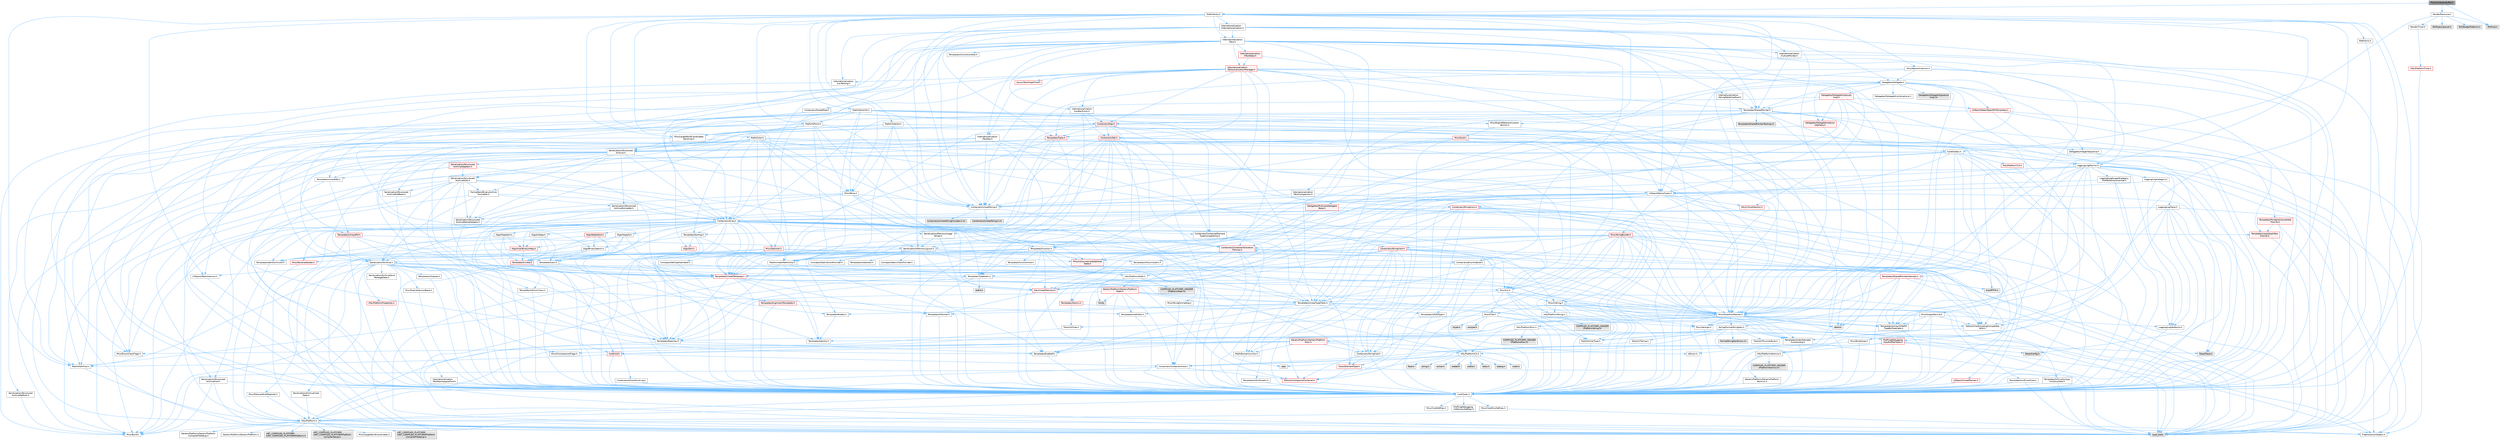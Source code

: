 digraph "PositionVertexBuffer.h"
{
 // INTERACTIVE_SVG=YES
 // LATEX_PDF_SIZE
  bgcolor="transparent";
  edge [fontname=Helvetica,fontsize=10,labelfontname=Helvetica,labelfontsize=10];
  node [fontname=Helvetica,fontsize=10,shape=box,height=0.2,width=0.4];
  Node1 [id="Node000001",label="PositionVertexBuffer.h",height=0.2,width=0.4,color="gray40", fillcolor="grey60", style="filled", fontcolor="black",tooltip=" "];
  Node1 -> Node2 [id="edge1_Node000001_Node000002",color="steelblue1",style="solid",tooltip=" "];
  Node2 [id="Node000002",label="Math/Vector.h",height=0.2,width=0.4,color="grey40", fillcolor="white", style="filled",URL="$d6/dbe/Vector_8h.html",tooltip=" "];
  Node2 -> Node3 [id="edge2_Node000002_Node000003",color="steelblue1",style="solid",tooltip=" "];
  Node3 [id="Node000003",label="CoreTypes.h",height=0.2,width=0.4,color="grey40", fillcolor="white", style="filled",URL="$dc/dec/CoreTypes_8h.html",tooltip=" "];
  Node3 -> Node4 [id="edge3_Node000003_Node000004",color="steelblue1",style="solid",tooltip=" "];
  Node4 [id="Node000004",label="HAL/Platform.h",height=0.2,width=0.4,color="grey40", fillcolor="white", style="filled",URL="$d9/dd0/Platform_8h.html",tooltip=" "];
  Node4 -> Node5 [id="edge4_Node000004_Node000005",color="steelblue1",style="solid",tooltip=" "];
  Node5 [id="Node000005",label="Misc/Build.h",height=0.2,width=0.4,color="grey40", fillcolor="white", style="filled",URL="$d3/dbb/Build_8h.html",tooltip=" "];
  Node4 -> Node6 [id="edge5_Node000004_Node000006",color="steelblue1",style="solid",tooltip=" "];
  Node6 [id="Node000006",label="Misc/LargeWorldCoordinates.h",height=0.2,width=0.4,color="grey40", fillcolor="white", style="filled",URL="$d2/dcb/LargeWorldCoordinates_8h.html",tooltip=" "];
  Node4 -> Node7 [id="edge6_Node000004_Node000007",color="steelblue1",style="solid",tooltip=" "];
  Node7 [id="Node000007",label="type_traits",height=0.2,width=0.4,color="grey60", fillcolor="#E0E0E0", style="filled",tooltip=" "];
  Node4 -> Node8 [id="edge7_Node000004_Node000008",color="steelblue1",style="solid",tooltip=" "];
  Node8 [id="Node000008",label="PreprocessorHelpers.h",height=0.2,width=0.4,color="grey40", fillcolor="white", style="filled",URL="$db/ddb/PreprocessorHelpers_8h.html",tooltip=" "];
  Node4 -> Node9 [id="edge8_Node000004_Node000009",color="steelblue1",style="solid",tooltip=" "];
  Node9 [id="Node000009",label="UBT_COMPILED_PLATFORM\l/UBT_COMPILED_PLATFORMPlatform\lCompilerPreSetup.h",height=0.2,width=0.4,color="grey60", fillcolor="#E0E0E0", style="filled",tooltip=" "];
  Node4 -> Node10 [id="edge9_Node000004_Node000010",color="steelblue1",style="solid",tooltip=" "];
  Node10 [id="Node000010",label="GenericPlatform/GenericPlatform\lCompilerPreSetup.h",height=0.2,width=0.4,color="grey40", fillcolor="white", style="filled",URL="$d9/dc8/GenericPlatformCompilerPreSetup_8h.html",tooltip=" "];
  Node4 -> Node11 [id="edge10_Node000004_Node000011",color="steelblue1",style="solid",tooltip=" "];
  Node11 [id="Node000011",label="GenericPlatform/GenericPlatform.h",height=0.2,width=0.4,color="grey40", fillcolor="white", style="filled",URL="$d6/d84/GenericPlatform_8h.html",tooltip=" "];
  Node4 -> Node12 [id="edge11_Node000004_Node000012",color="steelblue1",style="solid",tooltip=" "];
  Node12 [id="Node000012",label="UBT_COMPILED_PLATFORM\l/UBT_COMPILED_PLATFORMPlatform.h",height=0.2,width=0.4,color="grey60", fillcolor="#E0E0E0", style="filled",tooltip=" "];
  Node4 -> Node13 [id="edge12_Node000004_Node000013",color="steelblue1",style="solid",tooltip=" "];
  Node13 [id="Node000013",label="UBT_COMPILED_PLATFORM\l/UBT_COMPILED_PLATFORMPlatform\lCompilerSetup.h",height=0.2,width=0.4,color="grey60", fillcolor="#E0E0E0", style="filled",tooltip=" "];
  Node3 -> Node14 [id="edge13_Node000003_Node000014",color="steelblue1",style="solid",tooltip=" "];
  Node14 [id="Node000014",label="ProfilingDebugging\l/UMemoryDefines.h",height=0.2,width=0.4,color="grey40", fillcolor="white", style="filled",URL="$d2/da2/UMemoryDefines_8h.html",tooltip=" "];
  Node3 -> Node15 [id="edge14_Node000003_Node000015",color="steelblue1",style="solid",tooltip=" "];
  Node15 [id="Node000015",label="Misc/CoreMiscDefines.h",height=0.2,width=0.4,color="grey40", fillcolor="white", style="filled",URL="$da/d38/CoreMiscDefines_8h.html",tooltip=" "];
  Node15 -> Node4 [id="edge15_Node000015_Node000004",color="steelblue1",style="solid",tooltip=" "];
  Node15 -> Node8 [id="edge16_Node000015_Node000008",color="steelblue1",style="solid",tooltip=" "];
  Node3 -> Node16 [id="edge17_Node000003_Node000016",color="steelblue1",style="solid",tooltip=" "];
  Node16 [id="Node000016",label="Misc/CoreDefines.h",height=0.2,width=0.4,color="grey40", fillcolor="white", style="filled",URL="$d3/dd2/CoreDefines_8h.html",tooltip=" "];
  Node2 -> Node17 [id="edge18_Node000002_Node000017",color="steelblue1",style="solid",tooltip=" "];
  Node17 [id="Node000017",label="Misc/AssertionMacros.h",height=0.2,width=0.4,color="grey40", fillcolor="white", style="filled",URL="$d0/dfa/AssertionMacros_8h.html",tooltip=" "];
  Node17 -> Node3 [id="edge19_Node000017_Node000003",color="steelblue1",style="solid",tooltip=" "];
  Node17 -> Node4 [id="edge20_Node000017_Node000004",color="steelblue1",style="solid",tooltip=" "];
  Node17 -> Node18 [id="edge21_Node000017_Node000018",color="steelblue1",style="solid",tooltip=" "];
  Node18 [id="Node000018",label="HAL/PlatformMisc.h",height=0.2,width=0.4,color="grey40", fillcolor="white", style="filled",URL="$d0/df5/PlatformMisc_8h.html",tooltip=" "];
  Node18 -> Node3 [id="edge22_Node000018_Node000003",color="steelblue1",style="solid",tooltip=" "];
  Node18 -> Node19 [id="edge23_Node000018_Node000019",color="steelblue1",style="solid",tooltip=" "];
  Node19 [id="Node000019",label="GenericPlatform/GenericPlatform\lMisc.h",height=0.2,width=0.4,color="red", fillcolor="#FFF0F0", style="filled",URL="$db/d9a/GenericPlatformMisc_8h.html",tooltip=" "];
  Node19 -> Node20 [id="edge24_Node000019_Node000020",color="steelblue1",style="solid",tooltip=" "];
  Node20 [id="Node000020",label="Containers/StringFwd.h",height=0.2,width=0.4,color="grey40", fillcolor="white", style="filled",URL="$df/d37/StringFwd_8h.html",tooltip=" "];
  Node20 -> Node3 [id="edge25_Node000020_Node000003",color="steelblue1",style="solid",tooltip=" "];
  Node20 -> Node21 [id="edge26_Node000020_Node000021",color="steelblue1",style="solid",tooltip=" "];
  Node21 [id="Node000021",label="Traits/ElementType.h",height=0.2,width=0.4,color="red", fillcolor="#FFF0F0", style="filled",URL="$d5/d4f/ElementType_8h.html",tooltip=" "];
  Node21 -> Node4 [id="edge27_Node000021_Node000004",color="steelblue1",style="solid",tooltip=" "];
  Node21 -> Node7 [id="edge28_Node000021_Node000007",color="steelblue1",style="solid",tooltip=" "];
  Node20 -> Node23 [id="edge29_Node000020_Node000023",color="steelblue1",style="solid",tooltip=" "];
  Node23 [id="Node000023",label="Traits/IsContiguousContainer.h",height=0.2,width=0.4,color="red", fillcolor="#FFF0F0", style="filled",URL="$d5/d3c/IsContiguousContainer_8h.html",tooltip=" "];
  Node23 -> Node3 [id="edge30_Node000023_Node000003",color="steelblue1",style="solid",tooltip=" "];
  Node19 -> Node25 [id="edge31_Node000019_Node000025",color="steelblue1",style="solid",tooltip=" "];
  Node25 [id="Node000025",label="CoreFwd.h",height=0.2,width=0.4,color="red", fillcolor="#FFF0F0", style="filled",URL="$d1/d1e/CoreFwd_8h.html",tooltip=" "];
  Node25 -> Node3 [id="edge32_Node000025_Node000003",color="steelblue1",style="solid",tooltip=" "];
  Node25 -> Node26 [id="edge33_Node000025_Node000026",color="steelblue1",style="solid",tooltip=" "];
  Node26 [id="Node000026",label="Containers/ContainersFwd.h",height=0.2,width=0.4,color="grey40", fillcolor="white", style="filled",URL="$d4/d0a/ContainersFwd_8h.html",tooltip=" "];
  Node26 -> Node4 [id="edge34_Node000026_Node000004",color="steelblue1",style="solid",tooltip=" "];
  Node26 -> Node3 [id="edge35_Node000026_Node000003",color="steelblue1",style="solid",tooltip=" "];
  Node26 -> Node23 [id="edge36_Node000026_Node000023",color="steelblue1",style="solid",tooltip=" "];
  Node25 -> Node27 [id="edge37_Node000025_Node000027",color="steelblue1",style="solid",tooltip=" "];
  Node27 [id="Node000027",label="Math/MathFwd.h",height=0.2,width=0.4,color="grey40", fillcolor="white", style="filled",URL="$d2/d10/MathFwd_8h.html",tooltip=" "];
  Node27 -> Node4 [id="edge38_Node000027_Node000004",color="steelblue1",style="solid",tooltip=" "];
  Node19 -> Node3 [id="edge39_Node000019_Node000003",color="steelblue1",style="solid",tooltip=" "];
  Node19 -> Node30 [id="edge40_Node000019_Node000030",color="steelblue1",style="solid",tooltip=" "];
  Node30 [id="Node000030",label="HAL/PlatformCrt.h",height=0.2,width=0.4,color="grey40", fillcolor="white", style="filled",URL="$d8/d75/PlatformCrt_8h.html",tooltip=" "];
  Node30 -> Node31 [id="edge41_Node000030_Node000031",color="steelblue1",style="solid",tooltip=" "];
  Node31 [id="Node000031",label="new",height=0.2,width=0.4,color="grey60", fillcolor="#E0E0E0", style="filled",tooltip=" "];
  Node30 -> Node32 [id="edge42_Node000030_Node000032",color="steelblue1",style="solid",tooltip=" "];
  Node32 [id="Node000032",label="wchar.h",height=0.2,width=0.4,color="grey60", fillcolor="#E0E0E0", style="filled",tooltip=" "];
  Node30 -> Node33 [id="edge43_Node000030_Node000033",color="steelblue1",style="solid",tooltip=" "];
  Node33 [id="Node000033",label="stddef.h",height=0.2,width=0.4,color="grey60", fillcolor="#E0E0E0", style="filled",tooltip=" "];
  Node30 -> Node34 [id="edge44_Node000030_Node000034",color="steelblue1",style="solid",tooltip=" "];
  Node34 [id="Node000034",label="stdlib.h",height=0.2,width=0.4,color="grey60", fillcolor="#E0E0E0", style="filled",tooltip=" "];
  Node30 -> Node35 [id="edge45_Node000030_Node000035",color="steelblue1",style="solid",tooltip=" "];
  Node35 [id="Node000035",label="stdio.h",height=0.2,width=0.4,color="grey60", fillcolor="#E0E0E0", style="filled",tooltip=" "];
  Node30 -> Node36 [id="edge46_Node000030_Node000036",color="steelblue1",style="solid",tooltip=" "];
  Node36 [id="Node000036",label="stdarg.h",height=0.2,width=0.4,color="grey60", fillcolor="#E0E0E0", style="filled",tooltip=" "];
  Node30 -> Node37 [id="edge47_Node000030_Node000037",color="steelblue1",style="solid",tooltip=" "];
  Node37 [id="Node000037",label="math.h",height=0.2,width=0.4,color="grey60", fillcolor="#E0E0E0", style="filled",tooltip=" "];
  Node30 -> Node38 [id="edge48_Node000030_Node000038",color="steelblue1",style="solid",tooltip=" "];
  Node38 [id="Node000038",label="float.h",height=0.2,width=0.4,color="grey60", fillcolor="#E0E0E0", style="filled",tooltip=" "];
  Node30 -> Node39 [id="edge49_Node000030_Node000039",color="steelblue1",style="solid",tooltip=" "];
  Node39 [id="Node000039",label="string.h",height=0.2,width=0.4,color="grey60", fillcolor="#E0E0E0", style="filled",tooltip=" "];
  Node19 -> Node40 [id="edge50_Node000019_Node000040",color="steelblue1",style="solid",tooltip=" "];
  Node40 [id="Node000040",label="Math/NumericLimits.h",height=0.2,width=0.4,color="grey40", fillcolor="white", style="filled",URL="$df/d1b/NumericLimits_8h.html",tooltip=" "];
  Node40 -> Node3 [id="edge51_Node000040_Node000003",color="steelblue1",style="solid",tooltip=" "];
  Node19 -> Node41 [id="edge52_Node000019_Node000041",color="steelblue1",style="solid",tooltip=" "];
  Node41 [id="Node000041",label="Misc/CompressionFlags.h",height=0.2,width=0.4,color="grey40", fillcolor="white", style="filled",URL="$d9/d76/CompressionFlags_8h.html",tooltip=" "];
  Node19 -> Node42 [id="edge53_Node000019_Node000042",color="steelblue1",style="solid",tooltip=" "];
  Node42 [id="Node000042",label="Misc/EnumClassFlags.h",height=0.2,width=0.4,color="grey40", fillcolor="white", style="filled",URL="$d8/de7/EnumClassFlags_8h.html",tooltip=" "];
  Node18 -> Node45 [id="edge54_Node000018_Node000045",color="steelblue1",style="solid",tooltip=" "];
  Node45 [id="Node000045",label="COMPILED_PLATFORM_HEADER\l(PlatformMisc.h)",height=0.2,width=0.4,color="grey60", fillcolor="#E0E0E0", style="filled",tooltip=" "];
  Node18 -> Node46 [id="edge55_Node000018_Node000046",color="steelblue1",style="solid",tooltip=" "];
  Node46 [id="Node000046",label="ProfilingDebugging\l/CpuProfilerTrace.h",height=0.2,width=0.4,color="red", fillcolor="#FFF0F0", style="filled",URL="$da/dcb/CpuProfilerTrace_8h.html",tooltip=" "];
  Node46 -> Node3 [id="edge56_Node000046_Node000003",color="steelblue1",style="solid",tooltip=" "];
  Node46 -> Node26 [id="edge57_Node000046_Node000026",color="steelblue1",style="solid",tooltip=" "];
  Node46 -> Node47 [id="edge58_Node000046_Node000047",color="steelblue1",style="solid",tooltip=" "];
  Node47 [id="Node000047",label="HAL/PlatformAtomics.h",height=0.2,width=0.4,color="grey40", fillcolor="white", style="filled",URL="$d3/d36/PlatformAtomics_8h.html",tooltip=" "];
  Node47 -> Node3 [id="edge59_Node000047_Node000003",color="steelblue1",style="solid",tooltip=" "];
  Node47 -> Node48 [id="edge60_Node000047_Node000048",color="steelblue1",style="solid",tooltip=" "];
  Node48 [id="Node000048",label="GenericPlatform/GenericPlatform\lAtomics.h",height=0.2,width=0.4,color="grey40", fillcolor="white", style="filled",URL="$da/d72/GenericPlatformAtomics_8h.html",tooltip=" "];
  Node48 -> Node3 [id="edge61_Node000048_Node000003",color="steelblue1",style="solid",tooltip=" "];
  Node47 -> Node49 [id="edge62_Node000047_Node000049",color="steelblue1",style="solid",tooltip=" "];
  Node49 [id="Node000049",label="COMPILED_PLATFORM_HEADER\l(PlatformAtomics.h)",height=0.2,width=0.4,color="grey60", fillcolor="#E0E0E0", style="filled",tooltip=" "];
  Node46 -> Node8 [id="edge63_Node000046_Node000008",color="steelblue1",style="solid",tooltip=" "];
  Node46 -> Node5 [id="edge64_Node000046_Node000005",color="steelblue1",style="solid",tooltip=" "];
  Node46 -> Node50 [id="edge65_Node000046_Node000050",color="steelblue1",style="solid",tooltip=" "];
  Node50 [id="Node000050",label="Trace/Config.h",height=0.2,width=0.4,color="grey60", fillcolor="#E0E0E0", style="filled",tooltip=" "];
  Node46 -> Node53 [id="edge66_Node000046_Node000053",color="steelblue1",style="solid",tooltip=" "];
  Node53 [id="Node000053",label="Trace/Trace.h",height=0.2,width=0.4,color="grey60", fillcolor="#E0E0E0", style="filled",tooltip=" "];
  Node17 -> Node8 [id="edge67_Node000017_Node000008",color="steelblue1",style="solid",tooltip=" "];
  Node17 -> Node54 [id="edge68_Node000017_Node000054",color="steelblue1",style="solid",tooltip=" "];
  Node54 [id="Node000054",label="Templates/EnableIf.h",height=0.2,width=0.4,color="grey40", fillcolor="white", style="filled",URL="$d7/d60/EnableIf_8h.html",tooltip=" "];
  Node54 -> Node3 [id="edge69_Node000054_Node000003",color="steelblue1",style="solid",tooltip=" "];
  Node17 -> Node55 [id="edge70_Node000017_Node000055",color="steelblue1",style="solid",tooltip=" "];
  Node55 [id="Node000055",label="Templates/IsArrayOrRefOf\lTypeByPredicate.h",height=0.2,width=0.4,color="grey40", fillcolor="white", style="filled",URL="$d6/da1/IsArrayOrRefOfTypeByPredicate_8h.html",tooltip=" "];
  Node55 -> Node3 [id="edge71_Node000055_Node000003",color="steelblue1",style="solid",tooltip=" "];
  Node17 -> Node56 [id="edge72_Node000017_Node000056",color="steelblue1",style="solid",tooltip=" "];
  Node56 [id="Node000056",label="Templates/IsValidVariadic\lFunctionArg.h",height=0.2,width=0.4,color="grey40", fillcolor="white", style="filled",URL="$d0/dc8/IsValidVariadicFunctionArg_8h.html",tooltip=" "];
  Node56 -> Node3 [id="edge73_Node000056_Node000003",color="steelblue1",style="solid",tooltip=" "];
  Node56 -> Node57 [id="edge74_Node000056_Node000057",color="steelblue1",style="solid",tooltip=" "];
  Node57 [id="Node000057",label="IsEnum.h",height=0.2,width=0.4,color="grey40", fillcolor="white", style="filled",URL="$d4/de5/IsEnum_8h.html",tooltip=" "];
  Node56 -> Node7 [id="edge75_Node000056_Node000007",color="steelblue1",style="solid",tooltip=" "];
  Node17 -> Node58 [id="edge76_Node000017_Node000058",color="steelblue1",style="solid",tooltip=" "];
  Node58 [id="Node000058",label="Traits/IsCharEncodingCompatible\lWith.h",height=0.2,width=0.4,color="grey40", fillcolor="white", style="filled",URL="$df/dd1/IsCharEncodingCompatibleWith_8h.html",tooltip=" "];
  Node58 -> Node7 [id="edge77_Node000058_Node000007",color="steelblue1",style="solid",tooltip=" "];
  Node58 -> Node59 [id="edge78_Node000058_Node000059",color="steelblue1",style="solid",tooltip=" "];
  Node59 [id="Node000059",label="Traits/IsCharType.h",height=0.2,width=0.4,color="grey40", fillcolor="white", style="filled",URL="$db/d51/IsCharType_8h.html",tooltip=" "];
  Node59 -> Node3 [id="edge79_Node000059_Node000003",color="steelblue1",style="solid",tooltip=" "];
  Node17 -> Node60 [id="edge80_Node000017_Node000060",color="steelblue1",style="solid",tooltip=" "];
  Node60 [id="Node000060",label="Misc/VarArgs.h",height=0.2,width=0.4,color="grey40", fillcolor="white", style="filled",URL="$d5/d6f/VarArgs_8h.html",tooltip=" "];
  Node60 -> Node3 [id="edge81_Node000060_Node000003",color="steelblue1",style="solid",tooltip=" "];
  Node17 -> Node61 [id="edge82_Node000017_Node000061",color="steelblue1",style="solid",tooltip=" "];
  Node61 [id="Node000061",label="String/FormatStringSan.h",height=0.2,width=0.4,color="grey40", fillcolor="white", style="filled",URL="$d3/d8b/FormatStringSan_8h.html",tooltip=" "];
  Node61 -> Node7 [id="edge83_Node000061_Node000007",color="steelblue1",style="solid",tooltip=" "];
  Node61 -> Node3 [id="edge84_Node000061_Node000003",color="steelblue1",style="solid",tooltip=" "];
  Node61 -> Node62 [id="edge85_Node000061_Node000062",color="steelblue1",style="solid",tooltip=" "];
  Node62 [id="Node000062",label="Templates/Requires.h",height=0.2,width=0.4,color="grey40", fillcolor="white", style="filled",URL="$dc/d96/Requires_8h.html",tooltip=" "];
  Node62 -> Node54 [id="edge86_Node000062_Node000054",color="steelblue1",style="solid",tooltip=" "];
  Node62 -> Node7 [id="edge87_Node000062_Node000007",color="steelblue1",style="solid",tooltip=" "];
  Node61 -> Node63 [id="edge88_Node000061_Node000063",color="steelblue1",style="solid",tooltip=" "];
  Node63 [id="Node000063",label="Templates/Identity.h",height=0.2,width=0.4,color="grey40", fillcolor="white", style="filled",URL="$d0/dd5/Identity_8h.html",tooltip=" "];
  Node61 -> Node56 [id="edge89_Node000061_Node000056",color="steelblue1",style="solid",tooltip=" "];
  Node61 -> Node59 [id="edge90_Node000061_Node000059",color="steelblue1",style="solid",tooltip=" "];
  Node61 -> Node64 [id="edge91_Node000061_Node000064",color="steelblue1",style="solid",tooltip=" "];
  Node64 [id="Node000064",label="Traits/IsTEnumAsByte.h",height=0.2,width=0.4,color="grey40", fillcolor="white", style="filled",URL="$d1/de6/IsTEnumAsByte_8h.html",tooltip=" "];
  Node61 -> Node65 [id="edge92_Node000061_Node000065",color="steelblue1",style="solid",tooltip=" "];
  Node65 [id="Node000065",label="Traits/IsTString.h",height=0.2,width=0.4,color="grey40", fillcolor="white", style="filled",URL="$d0/df8/IsTString_8h.html",tooltip=" "];
  Node65 -> Node26 [id="edge93_Node000065_Node000026",color="steelblue1",style="solid",tooltip=" "];
  Node61 -> Node26 [id="edge94_Node000061_Node000026",color="steelblue1",style="solid",tooltip=" "];
  Node61 -> Node66 [id="edge95_Node000061_Node000066",color="steelblue1",style="solid",tooltip=" "];
  Node66 [id="Node000066",label="FormatStringSanErrors.inl",height=0.2,width=0.4,color="grey60", fillcolor="#E0E0E0", style="filled",tooltip=" "];
  Node17 -> Node67 [id="edge96_Node000017_Node000067",color="steelblue1",style="solid",tooltip=" "];
  Node67 [id="Node000067",label="atomic",height=0.2,width=0.4,color="grey60", fillcolor="#E0E0E0", style="filled",tooltip=" "];
  Node2 -> Node27 [id="edge97_Node000002_Node000027",color="steelblue1",style="solid",tooltip=" "];
  Node2 -> Node40 [id="edge98_Node000002_Node000040",color="steelblue1",style="solid",tooltip=" "];
  Node2 -> Node68 [id="edge99_Node000002_Node000068",color="steelblue1",style="solid",tooltip=" "];
  Node68 [id="Node000068",label="Misc/Crc.h",height=0.2,width=0.4,color="grey40", fillcolor="white", style="filled",URL="$d4/dd2/Crc_8h.html",tooltip=" "];
  Node68 -> Node3 [id="edge100_Node000068_Node000003",color="steelblue1",style="solid",tooltip=" "];
  Node68 -> Node69 [id="edge101_Node000068_Node000069",color="steelblue1",style="solid",tooltip=" "];
  Node69 [id="Node000069",label="HAL/PlatformString.h",height=0.2,width=0.4,color="grey40", fillcolor="white", style="filled",URL="$db/db5/PlatformString_8h.html",tooltip=" "];
  Node69 -> Node3 [id="edge102_Node000069_Node000003",color="steelblue1",style="solid",tooltip=" "];
  Node69 -> Node70 [id="edge103_Node000069_Node000070",color="steelblue1",style="solid",tooltip=" "];
  Node70 [id="Node000070",label="COMPILED_PLATFORM_HEADER\l(PlatformString.h)",height=0.2,width=0.4,color="grey60", fillcolor="#E0E0E0", style="filled",tooltip=" "];
  Node68 -> Node17 [id="edge104_Node000068_Node000017",color="steelblue1",style="solid",tooltip=" "];
  Node68 -> Node71 [id="edge105_Node000068_Node000071",color="steelblue1",style="solid",tooltip=" "];
  Node71 [id="Node000071",label="Misc/CString.h",height=0.2,width=0.4,color="grey40", fillcolor="white", style="filled",URL="$d2/d49/CString_8h.html",tooltip=" "];
  Node71 -> Node3 [id="edge106_Node000071_Node000003",color="steelblue1",style="solid",tooltip=" "];
  Node71 -> Node30 [id="edge107_Node000071_Node000030",color="steelblue1",style="solid",tooltip=" "];
  Node71 -> Node69 [id="edge108_Node000071_Node000069",color="steelblue1",style="solid",tooltip=" "];
  Node71 -> Node17 [id="edge109_Node000071_Node000017",color="steelblue1",style="solid",tooltip=" "];
  Node71 -> Node72 [id="edge110_Node000071_Node000072",color="steelblue1",style="solid",tooltip=" "];
  Node72 [id="Node000072",label="Misc/Char.h",height=0.2,width=0.4,color="grey40", fillcolor="white", style="filled",URL="$d0/d58/Char_8h.html",tooltip=" "];
  Node72 -> Node3 [id="edge111_Node000072_Node000003",color="steelblue1",style="solid",tooltip=" "];
  Node72 -> Node73 [id="edge112_Node000072_Node000073",color="steelblue1",style="solid",tooltip=" "];
  Node73 [id="Node000073",label="Traits/IntType.h",height=0.2,width=0.4,color="grey40", fillcolor="white", style="filled",URL="$d7/deb/IntType_8h.html",tooltip=" "];
  Node73 -> Node4 [id="edge113_Node000073_Node000004",color="steelblue1",style="solid",tooltip=" "];
  Node72 -> Node74 [id="edge114_Node000072_Node000074",color="steelblue1",style="solid",tooltip=" "];
  Node74 [id="Node000074",label="ctype.h",height=0.2,width=0.4,color="grey60", fillcolor="#E0E0E0", style="filled",tooltip=" "];
  Node72 -> Node75 [id="edge115_Node000072_Node000075",color="steelblue1",style="solid",tooltip=" "];
  Node75 [id="Node000075",label="wctype.h",height=0.2,width=0.4,color="grey60", fillcolor="#E0E0E0", style="filled",tooltip=" "];
  Node72 -> Node7 [id="edge116_Node000072_Node000007",color="steelblue1",style="solid",tooltip=" "];
  Node71 -> Node60 [id="edge117_Node000071_Node000060",color="steelblue1",style="solid",tooltip=" "];
  Node71 -> Node55 [id="edge118_Node000071_Node000055",color="steelblue1",style="solid",tooltip=" "];
  Node71 -> Node56 [id="edge119_Node000071_Node000056",color="steelblue1",style="solid",tooltip=" "];
  Node71 -> Node58 [id="edge120_Node000071_Node000058",color="steelblue1",style="solid",tooltip=" "];
  Node68 -> Node72 [id="edge121_Node000068_Node000072",color="steelblue1",style="solid",tooltip=" "];
  Node68 -> Node76 [id="edge122_Node000068_Node000076",color="steelblue1",style="solid",tooltip=" "];
  Node76 [id="Node000076",label="Templates/UnrealTypeTraits.h",height=0.2,width=0.4,color="grey40", fillcolor="white", style="filled",URL="$d2/d2d/UnrealTypeTraits_8h.html",tooltip=" "];
  Node76 -> Node3 [id="edge123_Node000076_Node000003",color="steelblue1",style="solid",tooltip=" "];
  Node76 -> Node77 [id="edge124_Node000076_Node000077",color="steelblue1",style="solid",tooltip=" "];
  Node77 [id="Node000077",label="Templates/IsPointer.h",height=0.2,width=0.4,color="grey40", fillcolor="white", style="filled",URL="$d7/d05/IsPointer_8h.html",tooltip=" "];
  Node77 -> Node3 [id="edge125_Node000077_Node000003",color="steelblue1",style="solid",tooltip=" "];
  Node76 -> Node17 [id="edge126_Node000076_Node000017",color="steelblue1",style="solid",tooltip=" "];
  Node76 -> Node78 [id="edge127_Node000076_Node000078",color="steelblue1",style="solid",tooltip=" "];
  Node78 [id="Node000078",label="Templates/AndOrNot.h",height=0.2,width=0.4,color="grey40", fillcolor="white", style="filled",URL="$db/d0a/AndOrNot_8h.html",tooltip=" "];
  Node78 -> Node3 [id="edge128_Node000078_Node000003",color="steelblue1",style="solid",tooltip=" "];
  Node76 -> Node54 [id="edge129_Node000076_Node000054",color="steelblue1",style="solid",tooltip=" "];
  Node76 -> Node79 [id="edge130_Node000076_Node000079",color="steelblue1",style="solid",tooltip=" "];
  Node79 [id="Node000079",label="Templates/IsArithmetic.h",height=0.2,width=0.4,color="grey40", fillcolor="white", style="filled",URL="$d2/d5d/IsArithmetic_8h.html",tooltip=" "];
  Node79 -> Node3 [id="edge131_Node000079_Node000003",color="steelblue1",style="solid",tooltip=" "];
  Node76 -> Node57 [id="edge132_Node000076_Node000057",color="steelblue1",style="solid",tooltip=" "];
  Node76 -> Node80 [id="edge133_Node000076_Node000080",color="steelblue1",style="solid",tooltip=" "];
  Node80 [id="Node000080",label="Templates/Models.h",height=0.2,width=0.4,color="grey40", fillcolor="white", style="filled",URL="$d3/d0c/Models_8h.html",tooltip=" "];
  Node80 -> Node63 [id="edge134_Node000080_Node000063",color="steelblue1",style="solid",tooltip=" "];
  Node76 -> Node81 [id="edge135_Node000076_Node000081",color="steelblue1",style="solid",tooltip=" "];
  Node81 [id="Node000081",label="Templates/IsPODType.h",height=0.2,width=0.4,color="grey40", fillcolor="white", style="filled",URL="$d7/db1/IsPODType_8h.html",tooltip=" "];
  Node81 -> Node3 [id="edge136_Node000081_Node000003",color="steelblue1",style="solid",tooltip=" "];
  Node76 -> Node82 [id="edge137_Node000076_Node000082",color="steelblue1",style="solid",tooltip=" "];
  Node82 [id="Node000082",label="Templates/IsUECoreType.h",height=0.2,width=0.4,color="grey40", fillcolor="white", style="filled",URL="$d1/db8/IsUECoreType_8h.html",tooltip=" "];
  Node82 -> Node3 [id="edge138_Node000082_Node000003",color="steelblue1",style="solid",tooltip=" "];
  Node82 -> Node7 [id="edge139_Node000082_Node000007",color="steelblue1",style="solid",tooltip=" "];
  Node76 -> Node83 [id="edge140_Node000076_Node000083",color="steelblue1",style="solid",tooltip=" "];
  Node83 [id="Node000083",label="Templates/IsTriviallyCopy\lConstructible.h",height=0.2,width=0.4,color="grey40", fillcolor="white", style="filled",URL="$d3/d78/IsTriviallyCopyConstructible_8h.html",tooltip=" "];
  Node83 -> Node3 [id="edge141_Node000083_Node000003",color="steelblue1",style="solid",tooltip=" "];
  Node83 -> Node7 [id="edge142_Node000083_Node000007",color="steelblue1",style="solid",tooltip=" "];
  Node68 -> Node59 [id="edge143_Node000068_Node000059",color="steelblue1",style="solid",tooltip=" "];
  Node2 -> Node84 [id="edge144_Node000002_Node000084",color="steelblue1",style="solid",tooltip=" "];
  Node84 [id="Node000084",label="Math/UnrealMathUtility.h",height=0.2,width=0.4,color="grey40", fillcolor="white", style="filled",URL="$db/db8/UnrealMathUtility_8h.html",tooltip=" "];
  Node84 -> Node3 [id="edge145_Node000084_Node000003",color="steelblue1",style="solid",tooltip=" "];
  Node84 -> Node17 [id="edge146_Node000084_Node000017",color="steelblue1",style="solid",tooltip=" "];
  Node84 -> Node85 [id="edge147_Node000084_Node000085",color="steelblue1",style="solid",tooltip=" "];
  Node85 [id="Node000085",label="HAL/PlatformMath.h",height=0.2,width=0.4,color="grey40", fillcolor="white", style="filled",URL="$dc/d53/PlatformMath_8h.html",tooltip=" "];
  Node85 -> Node3 [id="edge148_Node000085_Node000003",color="steelblue1",style="solid",tooltip=" "];
  Node85 -> Node86 [id="edge149_Node000085_Node000086",color="steelblue1",style="solid",tooltip=" "];
  Node86 [id="Node000086",label="GenericPlatform/GenericPlatform\lMath.h",height=0.2,width=0.4,color="red", fillcolor="#FFF0F0", style="filled",URL="$d5/d79/GenericPlatformMath_8h.html",tooltip=" "];
  Node86 -> Node3 [id="edge150_Node000086_Node000003",color="steelblue1",style="solid",tooltip=" "];
  Node86 -> Node26 [id="edge151_Node000086_Node000026",color="steelblue1",style="solid",tooltip=" "];
  Node86 -> Node30 [id="edge152_Node000086_Node000030",color="steelblue1",style="solid",tooltip=" "];
  Node86 -> Node78 [id="edge153_Node000086_Node000078",color="steelblue1",style="solid",tooltip=" "];
  Node86 -> Node76 [id="edge154_Node000086_Node000076",color="steelblue1",style="solid",tooltip=" "];
  Node86 -> Node62 [id="edge155_Node000086_Node000062",color="steelblue1",style="solid",tooltip=" "];
  Node86 -> Node94 [id="edge156_Node000086_Node000094",color="steelblue1",style="solid",tooltip=" "];
  Node94 [id="Node000094",label="limits",height=0.2,width=0.4,color="grey60", fillcolor="#E0E0E0", style="filled",tooltip=" "];
  Node86 -> Node7 [id="edge157_Node000086_Node000007",color="steelblue1",style="solid",tooltip=" "];
  Node85 -> Node95 [id="edge158_Node000085_Node000095",color="steelblue1",style="solid",tooltip=" "];
  Node95 [id="Node000095",label="COMPILED_PLATFORM_HEADER\l(PlatformMath.h)",height=0.2,width=0.4,color="grey60", fillcolor="#E0E0E0", style="filled",tooltip=" "];
  Node84 -> Node27 [id="edge159_Node000084_Node000027",color="steelblue1",style="solid",tooltip=" "];
  Node84 -> Node63 [id="edge160_Node000084_Node000063",color="steelblue1",style="solid",tooltip=" "];
  Node84 -> Node62 [id="edge161_Node000084_Node000062",color="steelblue1",style="solid",tooltip=" "];
  Node2 -> Node96 [id="edge162_Node000002_Node000096",color="steelblue1",style="solid",tooltip=" "];
  Node96 [id="Node000096",label="Containers/UnrealString.h",height=0.2,width=0.4,color="grey40", fillcolor="white", style="filled",URL="$d5/dba/UnrealString_8h.html",tooltip=" "];
  Node96 -> Node97 [id="edge163_Node000096_Node000097",color="steelblue1",style="solid",tooltip=" "];
  Node97 [id="Node000097",label="Containers/UnrealStringIncludes.h.inl",height=0.2,width=0.4,color="grey60", fillcolor="#E0E0E0", style="filled",tooltip=" "];
  Node96 -> Node98 [id="edge164_Node000096_Node000098",color="steelblue1",style="solid",tooltip=" "];
  Node98 [id="Node000098",label="Containers/UnrealString.h.inl",height=0.2,width=0.4,color="grey60", fillcolor="#E0E0E0", style="filled",tooltip=" "];
  Node96 -> Node99 [id="edge165_Node000096_Node000099",color="steelblue1",style="solid",tooltip=" "];
  Node99 [id="Node000099",label="Misc/StringFormatArg.h",height=0.2,width=0.4,color="grey40", fillcolor="white", style="filled",URL="$d2/d16/StringFormatArg_8h.html",tooltip=" "];
  Node99 -> Node26 [id="edge166_Node000099_Node000026",color="steelblue1",style="solid",tooltip=" "];
  Node2 -> Node100 [id="edge167_Node000002_Node000100",color="steelblue1",style="solid",tooltip=" "];
  Node100 [id="Node000100",label="Misc/Parse.h",height=0.2,width=0.4,color="grey40", fillcolor="white", style="filled",URL="$dc/d71/Parse_8h.html",tooltip=" "];
  Node100 -> Node20 [id="edge168_Node000100_Node000020",color="steelblue1",style="solid",tooltip=" "];
  Node100 -> Node96 [id="edge169_Node000100_Node000096",color="steelblue1",style="solid",tooltip=" "];
  Node100 -> Node3 [id="edge170_Node000100_Node000003",color="steelblue1",style="solid",tooltip=" "];
  Node100 -> Node30 [id="edge171_Node000100_Node000030",color="steelblue1",style="solid",tooltip=" "];
  Node100 -> Node5 [id="edge172_Node000100_Node000005",color="steelblue1",style="solid",tooltip=" "];
  Node100 -> Node42 [id="edge173_Node000100_Node000042",color="steelblue1",style="solid",tooltip=" "];
  Node100 -> Node101 [id="edge174_Node000100_Node000101",color="steelblue1",style="solid",tooltip=" "];
  Node101 [id="Node000101",label="Templates/Function.h",height=0.2,width=0.4,color="grey40", fillcolor="white", style="filled",URL="$df/df5/Function_8h.html",tooltip=" "];
  Node101 -> Node3 [id="edge175_Node000101_Node000003",color="steelblue1",style="solid",tooltip=" "];
  Node101 -> Node17 [id="edge176_Node000101_Node000017",color="steelblue1",style="solid",tooltip=" "];
  Node101 -> Node102 [id="edge177_Node000101_Node000102",color="steelblue1",style="solid",tooltip=" "];
  Node102 [id="Node000102",label="Misc/IntrusiveUnsetOptional\lState.h",height=0.2,width=0.4,color="red", fillcolor="#FFF0F0", style="filled",URL="$d2/d0a/IntrusiveUnsetOptionalState_8h.html",tooltip=" "];
  Node101 -> Node104 [id="edge178_Node000101_Node000104",color="steelblue1",style="solid",tooltip=" "];
  Node104 [id="Node000104",label="HAL/UnrealMemory.h",height=0.2,width=0.4,color="red", fillcolor="#FFF0F0", style="filled",URL="$d9/d96/UnrealMemory_8h.html",tooltip=" "];
  Node104 -> Node3 [id="edge179_Node000104_Node000003",color="steelblue1",style="solid",tooltip=" "];
  Node104 -> Node77 [id="edge180_Node000104_Node000077",color="steelblue1",style="solid",tooltip=" "];
  Node101 -> Node118 [id="edge181_Node000101_Node000118",color="steelblue1",style="solid",tooltip=" "];
  Node118 [id="Node000118",label="Templates/FunctionFwd.h",height=0.2,width=0.4,color="grey40", fillcolor="white", style="filled",URL="$d6/d54/FunctionFwd_8h.html",tooltip=" "];
  Node101 -> Node76 [id="edge182_Node000101_Node000076",color="steelblue1",style="solid",tooltip=" "];
  Node101 -> Node119 [id="edge183_Node000101_Node000119",color="steelblue1",style="solid",tooltip=" "];
  Node119 [id="Node000119",label="Templates/Invoke.h",height=0.2,width=0.4,color="red", fillcolor="#FFF0F0", style="filled",URL="$d7/deb/Invoke_8h.html",tooltip=" "];
  Node119 -> Node3 [id="edge184_Node000119_Node000003",color="steelblue1",style="solid",tooltip=" "];
  Node119 -> Node121 [id="edge185_Node000119_Node000121",color="steelblue1",style="solid",tooltip=" "];
  Node121 [id="Node000121",label="Templates/UnrealTemplate.h",height=0.2,width=0.4,color="red", fillcolor="#FFF0F0", style="filled",URL="$d4/d24/UnrealTemplate_8h.html",tooltip=" "];
  Node121 -> Node3 [id="edge186_Node000121_Node000003",color="steelblue1",style="solid",tooltip=" "];
  Node121 -> Node77 [id="edge187_Node000121_Node000077",color="steelblue1",style="solid",tooltip=" "];
  Node121 -> Node104 [id="edge188_Node000121_Node000104",color="steelblue1",style="solid",tooltip=" "];
  Node121 -> Node76 [id="edge189_Node000121_Node000076",color="steelblue1",style="solid",tooltip=" "];
  Node121 -> Node62 [id="edge190_Node000121_Node000062",color="steelblue1",style="solid",tooltip=" "];
  Node121 -> Node63 [id="edge191_Node000121_Node000063",color="steelblue1",style="solid",tooltip=" "];
  Node121 -> Node23 [id="edge192_Node000121_Node000023",color="steelblue1",style="solid",tooltip=" "];
  Node121 -> Node7 [id="edge193_Node000121_Node000007",color="steelblue1",style="solid",tooltip=" "];
  Node119 -> Node7 [id="edge194_Node000119_Node000007",color="steelblue1",style="solid",tooltip=" "];
  Node101 -> Node121 [id="edge195_Node000101_Node000121",color="steelblue1",style="solid",tooltip=" "];
  Node101 -> Node62 [id="edge196_Node000101_Node000062",color="steelblue1",style="solid",tooltip=" "];
  Node101 -> Node84 [id="edge197_Node000101_Node000084",color="steelblue1",style="solid",tooltip=" "];
  Node101 -> Node31 [id="edge198_Node000101_Node000031",color="steelblue1",style="solid",tooltip=" "];
  Node101 -> Node7 [id="edge199_Node000101_Node000007",color="steelblue1",style="solid",tooltip=" "];
  Node2 -> Node125 [id="edge200_Node000002_Node000125",color="steelblue1",style="solid",tooltip=" "];
  Node125 [id="Node000125",label="Misc/LargeWorldCoordinates\lSerializer.h",height=0.2,width=0.4,color="grey40", fillcolor="white", style="filled",URL="$d7/df9/LargeWorldCoordinatesSerializer_8h.html",tooltip=" "];
  Node125 -> Node126 [id="edge201_Node000125_Node000126",color="steelblue1",style="solid",tooltip=" "];
  Node126 [id="Node000126",label="UObject/NameTypes.h",height=0.2,width=0.4,color="grey40", fillcolor="white", style="filled",URL="$d6/d35/NameTypes_8h.html",tooltip=" "];
  Node126 -> Node3 [id="edge202_Node000126_Node000003",color="steelblue1",style="solid",tooltip=" "];
  Node126 -> Node17 [id="edge203_Node000126_Node000017",color="steelblue1",style="solid",tooltip=" "];
  Node126 -> Node104 [id="edge204_Node000126_Node000104",color="steelblue1",style="solid",tooltip=" "];
  Node126 -> Node76 [id="edge205_Node000126_Node000076",color="steelblue1",style="solid",tooltip=" "];
  Node126 -> Node121 [id="edge206_Node000126_Node000121",color="steelblue1",style="solid",tooltip=" "];
  Node126 -> Node96 [id="edge207_Node000126_Node000096",color="steelblue1",style="solid",tooltip=" "];
  Node126 -> Node127 [id="edge208_Node000126_Node000127",color="steelblue1",style="solid",tooltip=" "];
  Node127 [id="Node000127",label="HAL/CriticalSection.h",height=0.2,width=0.4,color="red", fillcolor="#FFF0F0", style="filled",URL="$d6/d90/CriticalSection_8h.html",tooltip=" "];
  Node126 -> Node130 [id="edge209_Node000126_Node000130",color="steelblue1",style="solid",tooltip=" "];
  Node130 [id="Node000130",label="Containers/StringConv.h",height=0.2,width=0.4,color="red", fillcolor="#FFF0F0", style="filled",URL="$d3/ddf/StringConv_8h.html",tooltip=" "];
  Node130 -> Node3 [id="edge210_Node000130_Node000003",color="steelblue1",style="solid",tooltip=" "];
  Node130 -> Node17 [id="edge211_Node000130_Node000017",color="steelblue1",style="solid",tooltip=" "];
  Node130 -> Node131 [id="edge212_Node000130_Node000131",color="steelblue1",style="solid",tooltip=" "];
  Node131 [id="Node000131",label="Containers/ContainerAllocation\lPolicies.h",height=0.2,width=0.4,color="red", fillcolor="#FFF0F0", style="filled",URL="$d7/dff/ContainerAllocationPolicies_8h.html",tooltip=" "];
  Node131 -> Node3 [id="edge213_Node000131_Node000003",color="steelblue1",style="solid",tooltip=" "];
  Node131 -> Node131 [id="edge214_Node000131_Node000131",color="steelblue1",style="solid",tooltip=" "];
  Node131 -> Node85 [id="edge215_Node000131_Node000085",color="steelblue1",style="solid",tooltip=" "];
  Node131 -> Node104 [id="edge216_Node000131_Node000104",color="steelblue1",style="solid",tooltip=" "];
  Node131 -> Node40 [id="edge217_Node000131_Node000040",color="steelblue1",style="solid",tooltip=" "];
  Node131 -> Node17 [id="edge218_Node000131_Node000017",color="steelblue1",style="solid",tooltip=" "];
  Node131 -> Node133 [id="edge219_Node000131_Node000133",color="steelblue1",style="solid",tooltip=" "];
  Node133 [id="Node000133",label="Templates/IsPolymorphic.h",height=0.2,width=0.4,color="grey40", fillcolor="white", style="filled",URL="$dc/d20/IsPolymorphic_8h.html",tooltip=" "];
  Node131 -> Node7 [id="edge220_Node000131_Node000007",color="steelblue1",style="solid",tooltip=" "];
  Node130 -> Node135 [id="edge221_Node000130_Node000135",color="steelblue1",style="solid",tooltip=" "];
  Node135 [id="Node000135",label="Containers/Array.h",height=0.2,width=0.4,color="grey40", fillcolor="white", style="filled",URL="$df/dd0/Array_8h.html",tooltip=" "];
  Node135 -> Node3 [id="edge222_Node000135_Node000003",color="steelblue1",style="solid",tooltip=" "];
  Node135 -> Node17 [id="edge223_Node000135_Node000017",color="steelblue1",style="solid",tooltip=" "];
  Node135 -> Node102 [id="edge224_Node000135_Node000102",color="steelblue1",style="solid",tooltip=" "];
  Node135 -> Node136 [id="edge225_Node000135_Node000136",color="steelblue1",style="solid",tooltip=" "];
  Node136 [id="Node000136",label="Misc/ReverseIterate.h",height=0.2,width=0.4,color="red", fillcolor="#FFF0F0", style="filled",URL="$db/de3/ReverseIterate_8h.html",tooltip=" "];
  Node136 -> Node4 [id="edge226_Node000136_Node000004",color="steelblue1",style="solid",tooltip=" "];
  Node135 -> Node104 [id="edge227_Node000135_Node000104",color="steelblue1",style="solid",tooltip=" "];
  Node135 -> Node76 [id="edge228_Node000135_Node000076",color="steelblue1",style="solid",tooltip=" "];
  Node135 -> Node121 [id="edge229_Node000135_Node000121",color="steelblue1",style="solid",tooltip=" "];
  Node135 -> Node138 [id="edge230_Node000135_Node000138",color="steelblue1",style="solid",tooltip=" "];
  Node138 [id="Node000138",label="Containers/AllowShrinking.h",height=0.2,width=0.4,color="grey40", fillcolor="white", style="filled",URL="$d7/d1a/AllowShrinking_8h.html",tooltip=" "];
  Node138 -> Node3 [id="edge231_Node000138_Node000003",color="steelblue1",style="solid",tooltip=" "];
  Node135 -> Node131 [id="edge232_Node000135_Node000131",color="steelblue1",style="solid",tooltip=" "];
  Node135 -> Node139 [id="edge233_Node000135_Node000139",color="steelblue1",style="solid",tooltip=" "];
  Node139 [id="Node000139",label="Containers/ContainerElement\lTypeCompatibility.h",height=0.2,width=0.4,color="grey40", fillcolor="white", style="filled",URL="$df/ddf/ContainerElementTypeCompatibility_8h.html",tooltip=" "];
  Node139 -> Node3 [id="edge234_Node000139_Node000003",color="steelblue1",style="solid",tooltip=" "];
  Node139 -> Node76 [id="edge235_Node000139_Node000076",color="steelblue1",style="solid",tooltip=" "];
  Node135 -> Node140 [id="edge236_Node000135_Node000140",color="steelblue1",style="solid",tooltip=" "];
  Node140 [id="Node000140",label="Serialization/Archive.h",height=0.2,width=0.4,color="grey40", fillcolor="white", style="filled",URL="$d7/d3b/Archive_8h.html",tooltip=" "];
  Node140 -> Node25 [id="edge237_Node000140_Node000025",color="steelblue1",style="solid",tooltip=" "];
  Node140 -> Node3 [id="edge238_Node000140_Node000003",color="steelblue1",style="solid",tooltip=" "];
  Node140 -> Node141 [id="edge239_Node000140_Node000141",color="steelblue1",style="solid",tooltip=" "];
  Node141 [id="Node000141",label="HAL/PlatformProperties.h",height=0.2,width=0.4,color="red", fillcolor="#FFF0F0", style="filled",URL="$d9/db0/PlatformProperties_8h.html",tooltip=" "];
  Node141 -> Node3 [id="edge240_Node000141_Node000003",color="steelblue1",style="solid",tooltip=" "];
  Node140 -> Node144 [id="edge241_Node000140_Node000144",color="steelblue1",style="solid",tooltip=" "];
  Node144 [id="Node000144",label="Internationalization\l/TextNamespaceFwd.h",height=0.2,width=0.4,color="grey40", fillcolor="white", style="filled",URL="$d8/d97/TextNamespaceFwd_8h.html",tooltip=" "];
  Node144 -> Node3 [id="edge242_Node000144_Node000003",color="steelblue1",style="solid",tooltip=" "];
  Node140 -> Node27 [id="edge243_Node000140_Node000027",color="steelblue1",style="solid",tooltip=" "];
  Node140 -> Node17 [id="edge244_Node000140_Node000017",color="steelblue1",style="solid",tooltip=" "];
  Node140 -> Node5 [id="edge245_Node000140_Node000005",color="steelblue1",style="solid",tooltip=" "];
  Node140 -> Node41 [id="edge246_Node000140_Node000041",color="steelblue1",style="solid",tooltip=" "];
  Node140 -> Node145 [id="edge247_Node000140_Node000145",color="steelblue1",style="solid",tooltip=" "];
  Node145 [id="Node000145",label="Misc/EngineVersionBase.h",height=0.2,width=0.4,color="grey40", fillcolor="white", style="filled",URL="$d5/d2b/EngineVersionBase_8h.html",tooltip=" "];
  Node145 -> Node3 [id="edge248_Node000145_Node000003",color="steelblue1",style="solid",tooltip=" "];
  Node140 -> Node60 [id="edge249_Node000140_Node000060",color="steelblue1",style="solid",tooltip=" "];
  Node140 -> Node146 [id="edge250_Node000140_Node000146",color="steelblue1",style="solid",tooltip=" "];
  Node146 [id="Node000146",label="Serialization/ArchiveCook\lData.h",height=0.2,width=0.4,color="grey40", fillcolor="white", style="filled",URL="$dc/db6/ArchiveCookData_8h.html",tooltip=" "];
  Node146 -> Node4 [id="edge251_Node000146_Node000004",color="steelblue1",style="solid",tooltip=" "];
  Node140 -> Node147 [id="edge252_Node000140_Node000147",color="steelblue1",style="solid",tooltip=" "];
  Node147 [id="Node000147",label="Serialization/ArchiveSave\lPackageData.h",height=0.2,width=0.4,color="grey40", fillcolor="white", style="filled",URL="$d1/d37/ArchiveSavePackageData_8h.html",tooltip=" "];
  Node140 -> Node54 [id="edge253_Node000140_Node000054",color="steelblue1",style="solid",tooltip=" "];
  Node140 -> Node55 [id="edge254_Node000140_Node000055",color="steelblue1",style="solid",tooltip=" "];
  Node140 -> Node148 [id="edge255_Node000140_Node000148",color="steelblue1",style="solid",tooltip=" "];
  Node148 [id="Node000148",label="Templates/IsEnumClass.h",height=0.2,width=0.4,color="grey40", fillcolor="white", style="filled",URL="$d7/d15/IsEnumClass_8h.html",tooltip=" "];
  Node148 -> Node3 [id="edge256_Node000148_Node000003",color="steelblue1",style="solid",tooltip=" "];
  Node148 -> Node78 [id="edge257_Node000148_Node000078",color="steelblue1",style="solid",tooltip=" "];
  Node140 -> Node91 [id="edge258_Node000140_Node000091",color="steelblue1",style="solid",tooltip=" "];
  Node91 [id="Node000091",label="Templates/IsSigned.h",height=0.2,width=0.4,color="grey40", fillcolor="white", style="filled",URL="$d8/dd8/IsSigned_8h.html",tooltip=" "];
  Node91 -> Node3 [id="edge259_Node000091_Node000003",color="steelblue1",style="solid",tooltip=" "];
  Node140 -> Node56 [id="edge260_Node000140_Node000056",color="steelblue1",style="solid",tooltip=" "];
  Node140 -> Node121 [id="edge261_Node000140_Node000121",color="steelblue1",style="solid",tooltip=" "];
  Node140 -> Node58 [id="edge262_Node000140_Node000058",color="steelblue1",style="solid",tooltip=" "];
  Node140 -> Node149 [id="edge263_Node000140_Node000149",color="steelblue1",style="solid",tooltip=" "];
  Node149 [id="Node000149",label="UObject/ObjectVersion.h",height=0.2,width=0.4,color="grey40", fillcolor="white", style="filled",URL="$da/d63/ObjectVersion_8h.html",tooltip=" "];
  Node149 -> Node3 [id="edge264_Node000149_Node000003",color="steelblue1",style="solid",tooltip=" "];
  Node135 -> Node150 [id="edge265_Node000135_Node000150",color="steelblue1",style="solid",tooltip=" "];
  Node150 [id="Node000150",label="Serialization/MemoryImage\lWriter.h",height=0.2,width=0.4,color="grey40", fillcolor="white", style="filled",URL="$d0/d08/MemoryImageWriter_8h.html",tooltip=" "];
  Node150 -> Node3 [id="edge266_Node000150_Node000003",color="steelblue1",style="solid",tooltip=" "];
  Node150 -> Node151 [id="edge267_Node000150_Node000151",color="steelblue1",style="solid",tooltip=" "];
  Node151 [id="Node000151",label="Serialization/MemoryLayout.h",height=0.2,width=0.4,color="grey40", fillcolor="white", style="filled",URL="$d7/d66/MemoryLayout_8h.html",tooltip=" "];
  Node151 -> Node152 [id="edge268_Node000151_Node000152",color="steelblue1",style="solid",tooltip=" "];
  Node152 [id="Node000152",label="Concepts/StaticClassProvider.h",height=0.2,width=0.4,color="grey40", fillcolor="white", style="filled",URL="$dd/d83/StaticClassProvider_8h.html",tooltip=" "];
  Node151 -> Node153 [id="edge269_Node000151_Node000153",color="steelblue1",style="solid",tooltip=" "];
  Node153 [id="Node000153",label="Concepts/StaticStructProvider.h",height=0.2,width=0.4,color="grey40", fillcolor="white", style="filled",URL="$d5/d77/StaticStructProvider_8h.html",tooltip=" "];
  Node151 -> Node154 [id="edge270_Node000151_Node000154",color="steelblue1",style="solid",tooltip=" "];
  Node154 [id="Node000154",label="Containers/EnumAsByte.h",height=0.2,width=0.4,color="grey40", fillcolor="white", style="filled",URL="$d6/d9a/EnumAsByte_8h.html",tooltip=" "];
  Node154 -> Node3 [id="edge271_Node000154_Node000003",color="steelblue1",style="solid",tooltip=" "];
  Node154 -> Node81 [id="edge272_Node000154_Node000081",color="steelblue1",style="solid",tooltip=" "];
  Node154 -> Node155 [id="edge273_Node000154_Node000155",color="steelblue1",style="solid",tooltip=" "];
  Node155 [id="Node000155",label="Templates/TypeHash.h",height=0.2,width=0.4,color="grey40", fillcolor="white", style="filled",URL="$d1/d62/TypeHash_8h.html",tooltip=" "];
  Node155 -> Node3 [id="edge274_Node000155_Node000003",color="steelblue1",style="solid",tooltip=" "];
  Node155 -> Node62 [id="edge275_Node000155_Node000062",color="steelblue1",style="solid",tooltip=" "];
  Node155 -> Node68 [id="edge276_Node000155_Node000068",color="steelblue1",style="solid",tooltip=" "];
  Node155 -> Node156 [id="edge277_Node000155_Node000156",color="steelblue1",style="solid",tooltip=" "];
  Node156 [id="Node000156",label="stdint.h",height=0.2,width=0.4,color="grey60", fillcolor="#E0E0E0", style="filled",tooltip=" "];
  Node155 -> Node7 [id="edge278_Node000155_Node000007",color="steelblue1",style="solid",tooltip=" "];
  Node151 -> Node20 [id="edge279_Node000151_Node000020",color="steelblue1",style="solid",tooltip=" "];
  Node151 -> Node104 [id="edge280_Node000151_Node000104",color="steelblue1",style="solid",tooltip=" "];
  Node151 -> Node157 [id="edge281_Node000151_Node000157",color="steelblue1",style="solid",tooltip=" "];
  Node157 [id="Node000157",label="Misc/DelayedAutoRegister.h",height=0.2,width=0.4,color="grey40", fillcolor="white", style="filled",URL="$d1/dda/DelayedAutoRegister_8h.html",tooltip=" "];
  Node157 -> Node4 [id="edge282_Node000157_Node000004",color="steelblue1",style="solid",tooltip=" "];
  Node151 -> Node54 [id="edge283_Node000151_Node000054",color="steelblue1",style="solid",tooltip=" "];
  Node151 -> Node158 [id="edge284_Node000151_Node000158",color="steelblue1",style="solid",tooltip=" "];
  Node158 [id="Node000158",label="Templates/IsAbstract.h",height=0.2,width=0.4,color="grey40", fillcolor="white", style="filled",URL="$d8/db7/IsAbstract_8h.html",tooltip=" "];
  Node151 -> Node133 [id="edge285_Node000151_Node000133",color="steelblue1",style="solid",tooltip=" "];
  Node151 -> Node80 [id="edge286_Node000151_Node000080",color="steelblue1",style="solid",tooltip=" "];
  Node151 -> Node121 [id="edge287_Node000151_Node000121",color="steelblue1",style="solid",tooltip=" "];
  Node135 -> Node159 [id="edge288_Node000135_Node000159",color="steelblue1",style="solid",tooltip=" "];
  Node159 [id="Node000159",label="Algo/Heapify.h",height=0.2,width=0.4,color="grey40", fillcolor="white", style="filled",URL="$d0/d2a/Heapify_8h.html",tooltip=" "];
  Node159 -> Node160 [id="edge289_Node000159_Node000160",color="steelblue1",style="solid",tooltip=" "];
  Node160 [id="Node000160",label="Algo/Impl/BinaryHeap.h",height=0.2,width=0.4,color="red", fillcolor="#FFF0F0", style="filled",URL="$d7/da3/Algo_2Impl_2BinaryHeap_8h.html",tooltip=" "];
  Node160 -> Node119 [id="edge290_Node000160_Node000119",color="steelblue1",style="solid",tooltip=" "];
  Node160 -> Node7 [id="edge291_Node000160_Node000007",color="steelblue1",style="solid",tooltip=" "];
  Node159 -> Node163 [id="edge292_Node000159_Node000163",color="steelblue1",style="solid",tooltip=" "];
  Node163 [id="Node000163",label="Templates/IdentityFunctor.h",height=0.2,width=0.4,color="grey40", fillcolor="white", style="filled",URL="$d7/d2e/IdentityFunctor_8h.html",tooltip=" "];
  Node163 -> Node4 [id="edge293_Node000163_Node000004",color="steelblue1",style="solid",tooltip=" "];
  Node159 -> Node119 [id="edge294_Node000159_Node000119",color="steelblue1",style="solid",tooltip=" "];
  Node159 -> Node164 [id="edge295_Node000159_Node000164",color="steelblue1",style="solid",tooltip=" "];
  Node164 [id="Node000164",label="Templates/Less.h",height=0.2,width=0.4,color="grey40", fillcolor="white", style="filled",URL="$de/dc8/Less_8h.html",tooltip=" "];
  Node164 -> Node3 [id="edge296_Node000164_Node000003",color="steelblue1",style="solid",tooltip=" "];
  Node164 -> Node121 [id="edge297_Node000164_Node000121",color="steelblue1",style="solid",tooltip=" "];
  Node159 -> Node121 [id="edge298_Node000159_Node000121",color="steelblue1",style="solid",tooltip=" "];
  Node135 -> Node165 [id="edge299_Node000135_Node000165",color="steelblue1",style="solid",tooltip=" "];
  Node165 [id="Node000165",label="Algo/HeapSort.h",height=0.2,width=0.4,color="grey40", fillcolor="white", style="filled",URL="$d3/d92/HeapSort_8h.html",tooltip=" "];
  Node165 -> Node160 [id="edge300_Node000165_Node000160",color="steelblue1",style="solid",tooltip=" "];
  Node165 -> Node163 [id="edge301_Node000165_Node000163",color="steelblue1",style="solid",tooltip=" "];
  Node165 -> Node164 [id="edge302_Node000165_Node000164",color="steelblue1",style="solid",tooltip=" "];
  Node165 -> Node121 [id="edge303_Node000165_Node000121",color="steelblue1",style="solid",tooltip=" "];
  Node135 -> Node166 [id="edge304_Node000135_Node000166",color="steelblue1",style="solid",tooltip=" "];
  Node166 [id="Node000166",label="Algo/IsHeap.h",height=0.2,width=0.4,color="grey40", fillcolor="white", style="filled",URL="$de/d32/IsHeap_8h.html",tooltip=" "];
  Node166 -> Node160 [id="edge305_Node000166_Node000160",color="steelblue1",style="solid",tooltip=" "];
  Node166 -> Node163 [id="edge306_Node000166_Node000163",color="steelblue1",style="solid",tooltip=" "];
  Node166 -> Node119 [id="edge307_Node000166_Node000119",color="steelblue1",style="solid",tooltip=" "];
  Node166 -> Node164 [id="edge308_Node000166_Node000164",color="steelblue1",style="solid",tooltip=" "];
  Node166 -> Node121 [id="edge309_Node000166_Node000121",color="steelblue1",style="solid",tooltip=" "];
  Node135 -> Node160 [id="edge310_Node000135_Node000160",color="steelblue1",style="solid",tooltip=" "];
  Node135 -> Node167 [id="edge311_Node000135_Node000167",color="steelblue1",style="solid",tooltip=" "];
  Node167 [id="Node000167",label="Algo/StableSort.h",height=0.2,width=0.4,color="red", fillcolor="#FFF0F0", style="filled",URL="$d7/d3c/StableSort_8h.html",tooltip=" "];
  Node167 -> Node168 [id="edge312_Node000167_Node000168",color="steelblue1",style="solid",tooltip=" "];
  Node168 [id="Node000168",label="Algo/BinarySearch.h",height=0.2,width=0.4,color="grey40", fillcolor="white", style="filled",URL="$db/db4/BinarySearch_8h.html",tooltip=" "];
  Node168 -> Node163 [id="edge313_Node000168_Node000163",color="steelblue1",style="solid",tooltip=" "];
  Node168 -> Node119 [id="edge314_Node000168_Node000119",color="steelblue1",style="solid",tooltip=" "];
  Node168 -> Node164 [id="edge315_Node000168_Node000164",color="steelblue1",style="solid",tooltip=" "];
  Node167 -> Node163 [id="edge316_Node000167_Node000163",color="steelblue1",style="solid",tooltip=" "];
  Node167 -> Node119 [id="edge317_Node000167_Node000119",color="steelblue1",style="solid",tooltip=" "];
  Node167 -> Node164 [id="edge318_Node000167_Node000164",color="steelblue1",style="solid",tooltip=" "];
  Node167 -> Node121 [id="edge319_Node000167_Node000121",color="steelblue1",style="solid",tooltip=" "];
  Node135 -> Node170 [id="edge320_Node000135_Node000170",color="steelblue1",style="solid",tooltip=" "];
  Node170 [id="Node000170",label="Concepts/GetTypeHashable.h",height=0.2,width=0.4,color="grey40", fillcolor="white", style="filled",URL="$d3/da2/GetTypeHashable_8h.html",tooltip=" "];
  Node170 -> Node3 [id="edge321_Node000170_Node000003",color="steelblue1",style="solid",tooltip=" "];
  Node170 -> Node155 [id="edge322_Node000170_Node000155",color="steelblue1",style="solid",tooltip=" "];
  Node135 -> Node163 [id="edge323_Node000135_Node000163",color="steelblue1",style="solid",tooltip=" "];
  Node135 -> Node119 [id="edge324_Node000135_Node000119",color="steelblue1",style="solid",tooltip=" "];
  Node135 -> Node164 [id="edge325_Node000135_Node000164",color="steelblue1",style="solid",tooltip=" "];
  Node135 -> Node171 [id="edge326_Node000135_Node000171",color="steelblue1",style="solid",tooltip=" "];
  Node171 [id="Node000171",label="Templates/LosesQualifiers\lFromTo.h",height=0.2,width=0.4,color="red", fillcolor="#FFF0F0", style="filled",URL="$d2/db3/LosesQualifiersFromTo_8h.html",tooltip=" "];
  Node171 -> Node7 [id="edge327_Node000171_Node000007",color="steelblue1",style="solid",tooltip=" "];
  Node135 -> Node62 [id="edge328_Node000135_Node000062",color="steelblue1",style="solid",tooltip=" "];
  Node135 -> Node172 [id="edge329_Node000135_Node000172",color="steelblue1",style="solid",tooltip=" "];
  Node172 [id="Node000172",label="Templates/Sorting.h",height=0.2,width=0.4,color="grey40", fillcolor="white", style="filled",URL="$d3/d9e/Sorting_8h.html",tooltip=" "];
  Node172 -> Node3 [id="edge330_Node000172_Node000003",color="steelblue1",style="solid",tooltip=" "];
  Node172 -> Node168 [id="edge331_Node000172_Node000168",color="steelblue1",style="solid",tooltip=" "];
  Node172 -> Node173 [id="edge332_Node000172_Node000173",color="steelblue1",style="solid",tooltip=" "];
  Node173 [id="Node000173",label="Algo/Sort.h",height=0.2,width=0.4,color="red", fillcolor="#FFF0F0", style="filled",URL="$d1/d87/Sort_8h.html",tooltip=" "];
  Node172 -> Node85 [id="edge333_Node000172_Node000085",color="steelblue1",style="solid",tooltip=" "];
  Node172 -> Node164 [id="edge334_Node000172_Node000164",color="steelblue1",style="solid",tooltip=" "];
  Node135 -> Node175 [id="edge335_Node000135_Node000175",color="steelblue1",style="solid",tooltip=" "];
  Node175 [id="Node000175",label="Templates/AlignmentTemplates.h",height=0.2,width=0.4,color="red", fillcolor="#FFF0F0", style="filled",URL="$dd/d32/AlignmentTemplates_8h.html",tooltip=" "];
  Node175 -> Node3 [id="edge336_Node000175_Node000003",color="steelblue1",style="solid",tooltip=" "];
  Node175 -> Node77 [id="edge337_Node000175_Node000077",color="steelblue1",style="solid",tooltip=" "];
  Node135 -> Node21 [id="edge338_Node000135_Node000021",color="steelblue1",style="solid",tooltip=" "];
  Node135 -> Node94 [id="edge339_Node000135_Node000094",color="steelblue1",style="solid",tooltip=" "];
  Node135 -> Node7 [id="edge340_Node000135_Node000007",color="steelblue1",style="solid",tooltip=" "];
  Node130 -> Node71 [id="edge341_Node000130_Node000071",color="steelblue1",style="solid",tooltip=" "];
  Node130 -> Node121 [id="edge342_Node000130_Node000121",color="steelblue1",style="solid",tooltip=" "];
  Node130 -> Node76 [id="edge343_Node000130_Node000076",color="steelblue1",style="solid",tooltip=" "];
  Node130 -> Node21 [id="edge344_Node000130_Node000021",color="steelblue1",style="solid",tooltip=" "];
  Node130 -> Node58 [id="edge345_Node000130_Node000058",color="steelblue1",style="solid",tooltip=" "];
  Node130 -> Node23 [id="edge346_Node000130_Node000023",color="steelblue1",style="solid",tooltip=" "];
  Node130 -> Node7 [id="edge347_Node000130_Node000007",color="steelblue1",style="solid",tooltip=" "];
  Node126 -> Node20 [id="edge348_Node000126_Node000020",color="steelblue1",style="solid",tooltip=" "];
  Node126 -> Node177 [id="edge349_Node000126_Node000177",color="steelblue1",style="solid",tooltip=" "];
  Node177 [id="Node000177",label="UObject/UnrealNames.h",height=0.2,width=0.4,color="red", fillcolor="#FFF0F0", style="filled",URL="$d8/db1/UnrealNames_8h.html",tooltip=" "];
  Node177 -> Node3 [id="edge350_Node000177_Node000003",color="steelblue1",style="solid",tooltip=" "];
  Node126 -> Node110 [id="edge351_Node000126_Node000110",color="steelblue1",style="solid",tooltip=" "];
  Node110 [id="Node000110",label="Templates/Atomic.h",height=0.2,width=0.4,color="red", fillcolor="#FFF0F0", style="filled",URL="$d3/d91/Atomic_8h.html",tooltip=" "];
  Node110 -> Node73 [id="edge352_Node000110_Node000073",color="steelblue1",style="solid",tooltip=" "];
  Node110 -> Node67 [id="edge353_Node000110_Node000067",color="steelblue1",style="solid",tooltip=" "];
  Node126 -> Node151 [id="edge354_Node000126_Node000151",color="steelblue1",style="solid",tooltip=" "];
  Node126 -> Node102 [id="edge355_Node000126_Node000102",color="steelblue1",style="solid",tooltip=" "];
  Node126 -> Node179 [id="edge356_Node000126_Node000179",color="steelblue1",style="solid",tooltip=" "];
  Node179 [id="Node000179",label="Misc/StringBuilder.h",height=0.2,width=0.4,color="red", fillcolor="#FFF0F0", style="filled",URL="$d4/d52/StringBuilder_8h.html",tooltip=" "];
  Node179 -> Node20 [id="edge357_Node000179_Node000020",color="steelblue1",style="solid",tooltip=" "];
  Node179 -> Node180 [id="edge358_Node000179_Node000180",color="steelblue1",style="solid",tooltip=" "];
  Node180 [id="Node000180",label="Containers/StringView.h",height=0.2,width=0.4,color="red", fillcolor="#FFF0F0", style="filled",URL="$dd/dea/StringView_8h.html",tooltip=" "];
  Node180 -> Node3 [id="edge359_Node000180_Node000003",color="steelblue1",style="solid",tooltip=" "];
  Node180 -> Node20 [id="edge360_Node000180_Node000020",color="steelblue1",style="solid",tooltip=" "];
  Node180 -> Node104 [id="edge361_Node000180_Node000104",color="steelblue1",style="solid",tooltip=" "];
  Node180 -> Node40 [id="edge362_Node000180_Node000040",color="steelblue1",style="solid",tooltip=" "];
  Node180 -> Node84 [id="edge363_Node000180_Node000084",color="steelblue1",style="solid",tooltip=" "];
  Node180 -> Node68 [id="edge364_Node000180_Node000068",color="steelblue1",style="solid",tooltip=" "];
  Node180 -> Node71 [id="edge365_Node000180_Node000071",color="steelblue1",style="solid",tooltip=" "];
  Node180 -> Node136 [id="edge366_Node000180_Node000136",color="steelblue1",style="solid",tooltip=" "];
  Node180 -> Node62 [id="edge367_Node000180_Node000062",color="steelblue1",style="solid",tooltip=" "];
  Node180 -> Node121 [id="edge368_Node000180_Node000121",color="steelblue1",style="solid",tooltip=" "];
  Node180 -> Node21 [id="edge369_Node000180_Node000021",color="steelblue1",style="solid",tooltip=" "];
  Node180 -> Node58 [id="edge370_Node000180_Node000058",color="steelblue1",style="solid",tooltip=" "];
  Node180 -> Node59 [id="edge371_Node000180_Node000059",color="steelblue1",style="solid",tooltip=" "];
  Node180 -> Node23 [id="edge372_Node000180_Node000023",color="steelblue1",style="solid",tooltip=" "];
  Node180 -> Node7 [id="edge373_Node000180_Node000007",color="steelblue1",style="solid",tooltip=" "];
  Node179 -> Node3 [id="edge374_Node000179_Node000003",color="steelblue1",style="solid",tooltip=" "];
  Node179 -> Node69 [id="edge375_Node000179_Node000069",color="steelblue1",style="solid",tooltip=" "];
  Node179 -> Node104 [id="edge376_Node000179_Node000104",color="steelblue1",style="solid",tooltip=" "];
  Node179 -> Node17 [id="edge377_Node000179_Node000017",color="steelblue1",style="solid",tooltip=" "];
  Node179 -> Node71 [id="edge378_Node000179_Node000071",color="steelblue1",style="solid",tooltip=" "];
  Node179 -> Node54 [id="edge379_Node000179_Node000054",color="steelblue1",style="solid",tooltip=" "];
  Node179 -> Node55 [id="edge380_Node000179_Node000055",color="steelblue1",style="solid",tooltip=" "];
  Node179 -> Node56 [id="edge381_Node000179_Node000056",color="steelblue1",style="solid",tooltip=" "];
  Node179 -> Node62 [id="edge382_Node000179_Node000062",color="steelblue1",style="solid",tooltip=" "];
  Node179 -> Node121 [id="edge383_Node000179_Node000121",color="steelblue1",style="solid",tooltip=" "];
  Node179 -> Node76 [id="edge384_Node000179_Node000076",color="steelblue1",style="solid",tooltip=" "];
  Node179 -> Node58 [id="edge385_Node000179_Node000058",color="steelblue1",style="solid",tooltip=" "];
  Node179 -> Node59 [id="edge386_Node000179_Node000059",color="steelblue1",style="solid",tooltip=" "];
  Node179 -> Node23 [id="edge387_Node000179_Node000023",color="steelblue1",style="solid",tooltip=" "];
  Node179 -> Node7 [id="edge388_Node000179_Node000007",color="steelblue1",style="solid",tooltip=" "];
  Node126 -> Node53 [id="edge389_Node000126_Node000053",color="steelblue1",style="solid",tooltip=" "];
  Node125 -> Node149 [id="edge390_Node000125_Node000149",color="steelblue1",style="solid",tooltip=" "];
  Node125 -> Node185 [id="edge391_Node000125_Node000185",color="steelblue1",style="solid",tooltip=" "];
  Node185 [id="Node000185",label="Serialization/Structured\lArchive.h",height=0.2,width=0.4,color="grey40", fillcolor="white", style="filled",URL="$d9/d1e/StructuredArchive_8h.html",tooltip=" "];
  Node185 -> Node135 [id="edge392_Node000185_Node000135",color="steelblue1",style="solid",tooltip=" "];
  Node185 -> Node131 [id="edge393_Node000185_Node000131",color="steelblue1",style="solid",tooltip=" "];
  Node185 -> Node3 [id="edge394_Node000185_Node000003",color="steelblue1",style="solid",tooltip=" "];
  Node185 -> Node186 [id="edge395_Node000185_Node000186",color="steelblue1",style="solid",tooltip=" "];
  Node186 [id="Node000186",label="Formatters/BinaryArchive\lFormatter.h",height=0.2,width=0.4,color="grey40", fillcolor="white", style="filled",URL="$d2/d01/BinaryArchiveFormatter_8h.html",tooltip=" "];
  Node186 -> Node135 [id="edge396_Node000186_Node000135",color="steelblue1",style="solid",tooltip=" "];
  Node186 -> Node4 [id="edge397_Node000186_Node000004",color="steelblue1",style="solid",tooltip=" "];
  Node186 -> Node140 [id="edge398_Node000186_Node000140",color="steelblue1",style="solid",tooltip=" "];
  Node186 -> Node187 [id="edge399_Node000186_Node000187",color="steelblue1",style="solid",tooltip=" "];
  Node187 [id="Node000187",label="Serialization/Structured\lArchiveFormatter.h",height=0.2,width=0.4,color="grey40", fillcolor="white", style="filled",URL="$db/dfe/StructuredArchiveFormatter_8h.html",tooltip=" "];
  Node187 -> Node135 [id="edge400_Node000187_Node000135",color="steelblue1",style="solid",tooltip=" "];
  Node187 -> Node25 [id="edge401_Node000187_Node000025",color="steelblue1",style="solid",tooltip=" "];
  Node187 -> Node3 [id="edge402_Node000187_Node000003",color="steelblue1",style="solid",tooltip=" "];
  Node187 -> Node188 [id="edge403_Node000187_Node000188",color="steelblue1",style="solid",tooltip=" "];
  Node188 [id="Node000188",label="Serialization/Structured\lArchiveNameHelpers.h",height=0.2,width=0.4,color="grey40", fillcolor="white", style="filled",URL="$d0/d7b/StructuredArchiveNameHelpers_8h.html",tooltip=" "];
  Node188 -> Node3 [id="edge404_Node000188_Node000003",color="steelblue1",style="solid",tooltip=" "];
  Node188 -> Node63 [id="edge405_Node000188_Node000063",color="steelblue1",style="solid",tooltip=" "];
  Node186 -> Node188 [id="edge406_Node000186_Node000188",color="steelblue1",style="solid",tooltip=" "];
  Node185 -> Node5 [id="edge407_Node000185_Node000005",color="steelblue1",style="solid",tooltip=" "];
  Node185 -> Node140 [id="edge408_Node000185_Node000140",color="steelblue1",style="solid",tooltip=" "];
  Node185 -> Node189 [id="edge409_Node000185_Node000189",color="steelblue1",style="solid",tooltip=" "];
  Node189 [id="Node000189",label="Serialization/Structured\lArchiveAdapters.h",height=0.2,width=0.4,color="red", fillcolor="#FFF0F0", style="filled",URL="$d3/de1/StructuredArchiveAdapters_8h.html",tooltip=" "];
  Node189 -> Node3 [id="edge410_Node000189_Node000003",color="steelblue1",style="solid",tooltip=" "];
  Node189 -> Node80 [id="edge411_Node000189_Node000080",color="steelblue1",style="solid",tooltip=" "];
  Node189 -> Node192 [id="edge412_Node000189_Node000192",color="steelblue1",style="solid",tooltip=" "];
  Node192 [id="Node000192",label="Serialization/Structured\lArchiveSlots.h",height=0.2,width=0.4,color="grey40", fillcolor="white", style="filled",URL="$d2/d87/StructuredArchiveSlots_8h.html",tooltip=" "];
  Node192 -> Node135 [id="edge413_Node000192_Node000135",color="steelblue1",style="solid",tooltip=" "];
  Node192 -> Node3 [id="edge414_Node000192_Node000003",color="steelblue1",style="solid",tooltip=" "];
  Node192 -> Node186 [id="edge415_Node000192_Node000186",color="steelblue1",style="solid",tooltip=" "];
  Node192 -> Node5 [id="edge416_Node000192_Node000005",color="steelblue1",style="solid",tooltip=" "];
  Node192 -> Node193 [id="edge417_Node000192_Node000193",color="steelblue1",style="solid",tooltip=" "];
  Node193 [id="Node000193",label="Misc/Optional.h",height=0.2,width=0.4,color="red", fillcolor="#FFF0F0", style="filled",URL="$d2/dae/Optional_8h.html",tooltip=" "];
  Node193 -> Node3 [id="edge418_Node000193_Node000003",color="steelblue1",style="solid",tooltip=" "];
  Node193 -> Node17 [id="edge419_Node000193_Node000017",color="steelblue1",style="solid",tooltip=" "];
  Node193 -> Node102 [id="edge420_Node000193_Node000102",color="steelblue1",style="solid",tooltip=" "];
  Node193 -> Node121 [id="edge421_Node000193_Node000121",color="steelblue1",style="solid",tooltip=" "];
  Node193 -> Node140 [id="edge422_Node000193_Node000140",color="steelblue1",style="solid",tooltip=" "];
  Node192 -> Node140 [id="edge423_Node000192_Node000140",color="steelblue1",style="solid",tooltip=" "];
  Node192 -> Node194 [id="edge424_Node000192_Node000194",color="steelblue1",style="solid",tooltip=" "];
  Node194 [id="Node000194",label="Serialization/Structured\lArchiveFwd.h",height=0.2,width=0.4,color="grey40", fillcolor="white", style="filled",URL="$d2/df9/StructuredArchiveFwd_8h.html",tooltip=" "];
  Node194 -> Node3 [id="edge425_Node000194_Node000003",color="steelblue1",style="solid",tooltip=" "];
  Node194 -> Node5 [id="edge426_Node000194_Node000005",color="steelblue1",style="solid",tooltip=" "];
  Node194 -> Node7 [id="edge427_Node000194_Node000007",color="steelblue1",style="solid",tooltip=" "];
  Node192 -> Node188 [id="edge428_Node000192_Node000188",color="steelblue1",style="solid",tooltip=" "];
  Node192 -> Node195 [id="edge429_Node000192_Node000195",color="steelblue1",style="solid",tooltip=" "];
  Node195 [id="Node000195",label="Serialization/Structured\lArchiveSlotBase.h",height=0.2,width=0.4,color="grey40", fillcolor="white", style="filled",URL="$d9/d9a/StructuredArchiveSlotBase_8h.html",tooltip=" "];
  Node195 -> Node3 [id="edge430_Node000195_Node000003",color="steelblue1",style="solid",tooltip=" "];
  Node192 -> Node54 [id="edge431_Node000192_Node000054",color="steelblue1",style="solid",tooltip=" "];
  Node192 -> Node148 [id="edge432_Node000192_Node000148",color="steelblue1",style="solid",tooltip=" "];
  Node189 -> Node196 [id="edge433_Node000189_Node000196",color="steelblue1",style="solid",tooltip=" "];
  Node196 [id="Node000196",label="Templates/UniqueObj.h",height=0.2,width=0.4,color="grey40", fillcolor="white", style="filled",URL="$da/d95/UniqueObj_8h.html",tooltip=" "];
  Node196 -> Node3 [id="edge434_Node000196_Node000003",color="steelblue1",style="solid",tooltip=" "];
  Node196 -> Node197 [id="edge435_Node000196_Node000197",color="steelblue1",style="solid",tooltip=" "];
  Node197 [id="Node000197",label="Templates/UniquePtr.h",height=0.2,width=0.4,color="red", fillcolor="#FFF0F0", style="filled",URL="$de/d1a/UniquePtr_8h.html",tooltip=" "];
  Node197 -> Node3 [id="edge436_Node000197_Node000003",color="steelblue1",style="solid",tooltip=" "];
  Node197 -> Node121 [id="edge437_Node000197_Node000121",color="steelblue1",style="solid",tooltip=" "];
  Node197 -> Node62 [id="edge438_Node000197_Node000062",color="steelblue1",style="solid",tooltip=" "];
  Node197 -> Node151 [id="edge439_Node000197_Node000151",color="steelblue1",style="solid",tooltip=" "];
  Node197 -> Node7 [id="edge440_Node000197_Node000007",color="steelblue1",style="solid",tooltip=" "];
  Node185 -> Node199 [id="edge441_Node000185_Node000199",color="steelblue1",style="solid",tooltip=" "];
  Node199 [id="Node000199",label="Serialization/Structured\lArchiveDefines.h",height=0.2,width=0.4,color="grey40", fillcolor="white", style="filled",URL="$d3/d61/StructuredArchiveDefines_8h.html",tooltip=" "];
  Node199 -> Node5 [id="edge442_Node000199_Node000005",color="steelblue1",style="solid",tooltip=" "];
  Node185 -> Node187 [id="edge443_Node000185_Node000187",color="steelblue1",style="solid",tooltip=" "];
  Node185 -> Node194 [id="edge444_Node000185_Node000194",color="steelblue1",style="solid",tooltip=" "];
  Node185 -> Node188 [id="edge445_Node000185_Node000188",color="steelblue1",style="solid",tooltip=" "];
  Node185 -> Node195 [id="edge446_Node000185_Node000195",color="steelblue1",style="solid",tooltip=" "];
  Node185 -> Node192 [id="edge447_Node000185_Node000192",color="steelblue1",style="solid",tooltip=" "];
  Node185 -> Node196 [id="edge448_Node000185_Node000196",color="steelblue1",style="solid",tooltip=" "];
  Node2 -> Node200 [id="edge449_Node000002_Node000200",color="steelblue1",style="solid",tooltip=" "];
  Node200 [id="Node000200",label="Misc/NetworkVersion.h",height=0.2,width=0.4,color="grey40", fillcolor="white", style="filled",URL="$d7/d4b/NetworkVersion_8h.html",tooltip=" "];
  Node200 -> Node96 [id="edge450_Node000200_Node000096",color="steelblue1",style="solid",tooltip=" "];
  Node200 -> Node3 [id="edge451_Node000200_Node000003",color="steelblue1",style="solid",tooltip=" "];
  Node200 -> Node201 [id="edge452_Node000200_Node000201",color="steelblue1",style="solid",tooltip=" "];
  Node201 [id="Node000201",label="Delegates/Delegate.h",height=0.2,width=0.4,color="grey40", fillcolor="white", style="filled",URL="$d4/d80/Delegate_8h.html",tooltip=" "];
  Node201 -> Node3 [id="edge453_Node000201_Node000003",color="steelblue1",style="solid",tooltip=" "];
  Node201 -> Node17 [id="edge454_Node000201_Node000017",color="steelblue1",style="solid",tooltip=" "];
  Node201 -> Node126 [id="edge455_Node000201_Node000126",color="steelblue1",style="solid",tooltip=" "];
  Node201 -> Node202 [id="edge456_Node000201_Node000202",color="steelblue1",style="solid",tooltip=" "];
  Node202 [id="Node000202",label="Templates/SharedPointer.h",height=0.2,width=0.4,color="grey40", fillcolor="white", style="filled",URL="$d2/d17/SharedPointer_8h.html",tooltip=" "];
  Node202 -> Node3 [id="edge457_Node000202_Node000003",color="steelblue1",style="solid",tooltip=" "];
  Node202 -> Node102 [id="edge458_Node000202_Node000102",color="steelblue1",style="solid",tooltip=" "];
  Node202 -> Node203 [id="edge459_Node000202_Node000203",color="steelblue1",style="solid",tooltip=" "];
  Node203 [id="Node000203",label="Templates/PointerIsConvertible\lFromTo.h",height=0.2,width=0.4,color="red", fillcolor="#FFF0F0", style="filled",URL="$d6/d65/PointerIsConvertibleFromTo_8h.html",tooltip=" "];
  Node203 -> Node3 [id="edge460_Node000203_Node000003",color="steelblue1",style="solid",tooltip=" "];
  Node203 -> Node171 [id="edge461_Node000203_Node000171",color="steelblue1",style="solid",tooltip=" "];
  Node203 -> Node7 [id="edge462_Node000203_Node000007",color="steelblue1",style="solid",tooltip=" "];
  Node202 -> Node17 [id="edge463_Node000202_Node000017",color="steelblue1",style="solid",tooltip=" "];
  Node202 -> Node104 [id="edge464_Node000202_Node000104",color="steelblue1",style="solid",tooltip=" "];
  Node202 -> Node135 [id="edge465_Node000202_Node000135",color="steelblue1",style="solid",tooltip=" "];
  Node202 -> Node204 [id="edge466_Node000202_Node000204",color="steelblue1",style="solid",tooltip=" "];
  Node204 [id="Node000204",label="Containers/Map.h",height=0.2,width=0.4,color="red", fillcolor="#FFF0F0", style="filled",URL="$df/d79/Map_8h.html",tooltip=" "];
  Node204 -> Node3 [id="edge467_Node000204_Node000003",color="steelblue1",style="solid",tooltip=" "];
  Node204 -> Node139 [id="edge468_Node000204_Node000139",color="steelblue1",style="solid",tooltip=" "];
  Node204 -> Node206 [id="edge469_Node000204_Node000206",color="steelblue1",style="solid",tooltip=" "];
  Node206 [id="Node000206",label="Containers/Set.h",height=0.2,width=0.4,color="red", fillcolor="#FFF0F0", style="filled",URL="$d4/d45/Set_8h.html",tooltip=" "];
  Node206 -> Node131 [id="edge470_Node000206_Node000131",color="steelblue1",style="solid",tooltip=" "];
  Node206 -> Node139 [id="edge471_Node000206_Node000139",color="steelblue1",style="solid",tooltip=" "];
  Node206 -> Node26 [id="edge472_Node000206_Node000026",color="steelblue1",style="solid",tooltip=" "];
  Node206 -> Node84 [id="edge473_Node000206_Node000084",color="steelblue1",style="solid",tooltip=" "];
  Node206 -> Node17 [id="edge474_Node000206_Node000017",color="steelblue1",style="solid",tooltip=" "];
  Node206 -> Node150 [id="edge475_Node000206_Node000150",color="steelblue1",style="solid",tooltip=" "];
  Node206 -> Node185 [id="edge476_Node000206_Node000185",color="steelblue1",style="solid",tooltip=" "];
  Node206 -> Node101 [id="edge477_Node000206_Node000101",color="steelblue1",style="solid",tooltip=" "];
  Node206 -> Node172 [id="edge478_Node000206_Node000172",color="steelblue1",style="solid",tooltip=" "];
  Node206 -> Node155 [id="edge479_Node000206_Node000155",color="steelblue1",style="solid",tooltip=" "];
  Node206 -> Node121 [id="edge480_Node000206_Node000121",color="steelblue1",style="solid",tooltip=" "];
  Node206 -> Node7 [id="edge481_Node000206_Node000007",color="steelblue1",style="solid",tooltip=" "];
  Node204 -> Node96 [id="edge482_Node000204_Node000096",color="steelblue1",style="solid",tooltip=" "];
  Node204 -> Node17 [id="edge483_Node000204_Node000017",color="steelblue1",style="solid",tooltip=" "];
  Node204 -> Node101 [id="edge484_Node000204_Node000101",color="steelblue1",style="solid",tooltip=" "];
  Node204 -> Node172 [id="edge485_Node000204_Node000172",color="steelblue1",style="solid",tooltip=" "];
  Node204 -> Node213 [id="edge486_Node000204_Node000213",color="steelblue1",style="solid",tooltip=" "];
  Node213 [id="Node000213",label="Templates/Tuple.h",height=0.2,width=0.4,color="red", fillcolor="#FFF0F0", style="filled",URL="$d2/d4f/Tuple_8h.html",tooltip=" "];
  Node213 -> Node3 [id="edge487_Node000213_Node000003",color="steelblue1",style="solid",tooltip=" "];
  Node213 -> Node121 [id="edge488_Node000213_Node000121",color="steelblue1",style="solid",tooltip=" "];
  Node213 -> Node214 [id="edge489_Node000213_Node000214",color="steelblue1",style="solid",tooltip=" "];
  Node214 [id="Node000214",label="Delegates/IntegerSequence.h",height=0.2,width=0.4,color="grey40", fillcolor="white", style="filled",URL="$d2/dcc/IntegerSequence_8h.html",tooltip=" "];
  Node214 -> Node3 [id="edge490_Node000214_Node000003",color="steelblue1",style="solid",tooltip=" "];
  Node213 -> Node119 [id="edge491_Node000213_Node000119",color="steelblue1",style="solid",tooltip=" "];
  Node213 -> Node185 [id="edge492_Node000213_Node000185",color="steelblue1",style="solid",tooltip=" "];
  Node213 -> Node151 [id="edge493_Node000213_Node000151",color="steelblue1",style="solid",tooltip=" "];
  Node213 -> Node62 [id="edge494_Node000213_Node000062",color="steelblue1",style="solid",tooltip=" "];
  Node213 -> Node155 [id="edge495_Node000213_Node000155",color="steelblue1",style="solid",tooltip=" "];
  Node213 -> Node7 [id="edge496_Node000213_Node000007",color="steelblue1",style="solid",tooltip=" "];
  Node204 -> Node121 [id="edge497_Node000204_Node000121",color="steelblue1",style="solid",tooltip=" "];
  Node204 -> Node76 [id="edge498_Node000204_Node000076",color="steelblue1",style="solid",tooltip=" "];
  Node204 -> Node7 [id="edge499_Node000204_Node000007",color="steelblue1",style="solid",tooltip=" "];
  Node202 -> Node216 [id="edge500_Node000202_Node000216",color="steelblue1",style="solid",tooltip=" "];
  Node216 [id="Node000216",label="CoreGlobals.h",height=0.2,width=0.4,color="grey40", fillcolor="white", style="filled",URL="$d5/d8c/CoreGlobals_8h.html",tooltip=" "];
  Node216 -> Node96 [id="edge501_Node000216_Node000096",color="steelblue1",style="solid",tooltip=" "];
  Node216 -> Node3 [id="edge502_Node000216_Node000003",color="steelblue1",style="solid",tooltip=" "];
  Node216 -> Node217 [id="edge503_Node000216_Node000217",color="steelblue1",style="solid",tooltip=" "];
  Node217 [id="Node000217",label="HAL/PlatformTLS.h",height=0.2,width=0.4,color="red", fillcolor="#FFF0F0", style="filled",URL="$d0/def/PlatformTLS_8h.html",tooltip=" "];
  Node217 -> Node3 [id="edge504_Node000217_Node000003",color="steelblue1",style="solid",tooltip=" "];
  Node216 -> Node220 [id="edge505_Node000216_Node000220",color="steelblue1",style="solid",tooltip=" "];
  Node220 [id="Node000220",label="Logging/LogMacros.h",height=0.2,width=0.4,color="grey40", fillcolor="white", style="filled",URL="$d0/d16/LogMacros_8h.html",tooltip=" "];
  Node220 -> Node96 [id="edge506_Node000220_Node000096",color="steelblue1",style="solid",tooltip=" "];
  Node220 -> Node3 [id="edge507_Node000220_Node000003",color="steelblue1",style="solid",tooltip=" "];
  Node220 -> Node8 [id="edge508_Node000220_Node000008",color="steelblue1",style="solid",tooltip=" "];
  Node220 -> Node221 [id="edge509_Node000220_Node000221",color="steelblue1",style="solid",tooltip=" "];
  Node221 [id="Node000221",label="Logging/LogCategory.h",height=0.2,width=0.4,color="grey40", fillcolor="white", style="filled",URL="$d9/d36/LogCategory_8h.html",tooltip=" "];
  Node221 -> Node3 [id="edge510_Node000221_Node000003",color="steelblue1",style="solid",tooltip=" "];
  Node221 -> Node109 [id="edge511_Node000221_Node000109",color="steelblue1",style="solid",tooltip=" "];
  Node109 [id="Node000109",label="Logging/LogVerbosity.h",height=0.2,width=0.4,color="grey40", fillcolor="white", style="filled",URL="$d2/d8f/LogVerbosity_8h.html",tooltip=" "];
  Node109 -> Node3 [id="edge512_Node000109_Node000003",color="steelblue1",style="solid",tooltip=" "];
  Node221 -> Node126 [id="edge513_Node000221_Node000126",color="steelblue1",style="solid",tooltip=" "];
  Node220 -> Node222 [id="edge514_Node000220_Node000222",color="steelblue1",style="solid",tooltip=" "];
  Node222 [id="Node000222",label="Logging/LogScopedCategory\lAndVerbosityOverride.h",height=0.2,width=0.4,color="grey40", fillcolor="white", style="filled",URL="$de/dba/LogScopedCategoryAndVerbosityOverride_8h.html",tooltip=" "];
  Node222 -> Node3 [id="edge515_Node000222_Node000003",color="steelblue1",style="solid",tooltip=" "];
  Node222 -> Node109 [id="edge516_Node000222_Node000109",color="steelblue1",style="solid",tooltip=" "];
  Node222 -> Node126 [id="edge517_Node000222_Node000126",color="steelblue1",style="solid",tooltip=" "];
  Node220 -> Node223 [id="edge518_Node000220_Node000223",color="steelblue1",style="solid",tooltip=" "];
  Node223 [id="Node000223",label="Logging/LogTrace.h",height=0.2,width=0.4,color="grey40", fillcolor="white", style="filled",URL="$d5/d91/LogTrace_8h.html",tooltip=" "];
  Node223 -> Node3 [id="edge519_Node000223_Node000003",color="steelblue1",style="solid",tooltip=" "];
  Node223 -> Node135 [id="edge520_Node000223_Node000135",color="steelblue1",style="solid",tooltip=" "];
  Node223 -> Node8 [id="edge521_Node000223_Node000008",color="steelblue1",style="solid",tooltip=" "];
  Node223 -> Node109 [id="edge522_Node000223_Node000109",color="steelblue1",style="solid",tooltip=" "];
  Node223 -> Node5 [id="edge523_Node000223_Node000005",color="steelblue1",style="solid",tooltip=" "];
  Node223 -> Node55 [id="edge524_Node000223_Node000055",color="steelblue1",style="solid",tooltip=" "];
  Node223 -> Node50 [id="edge525_Node000223_Node000050",color="steelblue1",style="solid",tooltip=" "];
  Node223 -> Node53 [id="edge526_Node000223_Node000053",color="steelblue1",style="solid",tooltip=" "];
  Node223 -> Node58 [id="edge527_Node000223_Node000058",color="steelblue1",style="solid",tooltip=" "];
  Node220 -> Node109 [id="edge528_Node000220_Node000109",color="steelblue1",style="solid",tooltip=" "];
  Node220 -> Node17 [id="edge529_Node000220_Node000017",color="steelblue1",style="solid",tooltip=" "];
  Node220 -> Node5 [id="edge530_Node000220_Node000005",color="steelblue1",style="solid",tooltip=" "];
  Node220 -> Node60 [id="edge531_Node000220_Node000060",color="steelblue1",style="solid",tooltip=" "];
  Node220 -> Node61 [id="edge532_Node000220_Node000061",color="steelblue1",style="solid",tooltip=" "];
  Node220 -> Node54 [id="edge533_Node000220_Node000054",color="steelblue1",style="solid",tooltip=" "];
  Node220 -> Node55 [id="edge534_Node000220_Node000055",color="steelblue1",style="solid",tooltip=" "];
  Node220 -> Node56 [id="edge535_Node000220_Node000056",color="steelblue1",style="solid",tooltip=" "];
  Node220 -> Node58 [id="edge536_Node000220_Node000058",color="steelblue1",style="solid",tooltip=" "];
  Node220 -> Node7 [id="edge537_Node000220_Node000007",color="steelblue1",style="solid",tooltip=" "];
  Node216 -> Node5 [id="edge538_Node000216_Node000005",color="steelblue1",style="solid",tooltip=" "];
  Node216 -> Node42 [id="edge539_Node000216_Node000042",color="steelblue1",style="solid",tooltip=" "];
  Node216 -> Node108 [id="edge540_Node000216_Node000108",color="steelblue1",style="solid",tooltip=" "];
  Node108 [id="Node000108",label="Misc/OutputDevice.h",height=0.2,width=0.4,color="grey40", fillcolor="white", style="filled",URL="$d7/d32/OutputDevice_8h.html",tooltip=" "];
  Node108 -> Node25 [id="edge541_Node000108_Node000025",color="steelblue1",style="solid",tooltip=" "];
  Node108 -> Node3 [id="edge542_Node000108_Node000003",color="steelblue1",style="solid",tooltip=" "];
  Node108 -> Node109 [id="edge543_Node000108_Node000109",color="steelblue1",style="solid",tooltip=" "];
  Node108 -> Node60 [id="edge544_Node000108_Node000060",color="steelblue1",style="solid",tooltip=" "];
  Node108 -> Node55 [id="edge545_Node000108_Node000055",color="steelblue1",style="solid",tooltip=" "];
  Node108 -> Node56 [id="edge546_Node000108_Node000056",color="steelblue1",style="solid",tooltip=" "];
  Node108 -> Node58 [id="edge547_Node000108_Node000058",color="steelblue1",style="solid",tooltip=" "];
  Node216 -> Node46 [id="edge548_Node000216_Node000046",color="steelblue1",style="solid",tooltip=" "];
  Node216 -> Node110 [id="edge549_Node000216_Node000110",color="steelblue1",style="solid",tooltip=" "];
  Node216 -> Node126 [id="edge550_Node000216_Node000126",color="steelblue1",style="solid",tooltip=" "];
  Node216 -> Node67 [id="edge551_Node000216_Node000067",color="steelblue1",style="solid",tooltip=" "];
  Node202 -> Node224 [id="edge552_Node000202_Node000224",color="steelblue1",style="solid",tooltip=" "];
  Node224 [id="Node000224",label="Templates/SharedPointerInternals.h",height=0.2,width=0.4,color="red", fillcolor="#FFF0F0", style="filled",URL="$de/d3a/SharedPointerInternals_8h.html",tooltip=" "];
  Node224 -> Node3 [id="edge553_Node000224_Node000003",color="steelblue1",style="solid",tooltip=" "];
  Node224 -> Node104 [id="edge554_Node000224_Node000104",color="steelblue1",style="solid",tooltip=" "];
  Node224 -> Node17 [id="edge555_Node000224_Node000017",color="steelblue1",style="solid",tooltip=" "];
  Node224 -> Node226 [id="edge556_Node000224_Node000226",color="steelblue1",style="solid",tooltip=" "];
  Node226 [id="Node000226",label="AutoRTFM.h",height=0.2,width=0.4,color="grey60", fillcolor="#E0E0E0", style="filled",tooltip=" "];
  Node224 -> Node67 [id="edge557_Node000224_Node000067",color="steelblue1",style="solid",tooltip=" "];
  Node224 -> Node7 [id="edge558_Node000224_Node000007",color="steelblue1",style="solid",tooltip=" "];
  Node202 -> Node227 [id="edge559_Node000202_Node000227",color="steelblue1",style="solid",tooltip=" "];
  Node227 [id="Node000227",label="Templates/SharedPointerTesting.inl",height=0.2,width=0.4,color="grey60", fillcolor="#E0E0E0", style="filled",tooltip=" "];
  Node201 -> Node228 [id="edge560_Node000201_Node000228",color="steelblue1",style="solid",tooltip=" "];
  Node228 [id="Node000228",label="UObject/WeakObjectPtrTemplates.h",height=0.2,width=0.4,color="red", fillcolor="#FFF0F0", style="filled",URL="$d8/d3b/WeakObjectPtrTemplates_8h.html",tooltip=" "];
  Node228 -> Node3 [id="edge561_Node000228_Node000003",color="steelblue1",style="solid",tooltip=" "];
  Node228 -> Node171 [id="edge562_Node000228_Node000171",color="steelblue1",style="solid",tooltip=" "];
  Node228 -> Node62 [id="edge563_Node000228_Node000062",color="steelblue1",style="solid",tooltip=" "];
  Node228 -> Node204 [id="edge564_Node000228_Node000204",color="steelblue1",style="solid",tooltip=" "];
  Node228 -> Node7 [id="edge565_Node000228_Node000007",color="steelblue1",style="solid",tooltip=" "];
  Node201 -> Node231 [id="edge566_Node000201_Node000231",color="steelblue1",style="solid",tooltip=" "];
  Node231 [id="Node000231",label="Delegates/MulticastDelegate\lBase.h",height=0.2,width=0.4,color="red", fillcolor="#FFF0F0", style="filled",URL="$db/d16/MulticastDelegateBase_8h.html",tooltip=" "];
  Node231 -> Node226 [id="edge567_Node000231_Node000226",color="steelblue1",style="solid",tooltip=" "];
  Node231 -> Node3 [id="edge568_Node000231_Node000003",color="steelblue1",style="solid",tooltip=" "];
  Node231 -> Node131 [id="edge569_Node000231_Node000131",color="steelblue1",style="solid",tooltip=" "];
  Node231 -> Node135 [id="edge570_Node000231_Node000135",color="steelblue1",style="solid",tooltip=" "];
  Node231 -> Node84 [id="edge571_Node000231_Node000084",color="steelblue1",style="solid",tooltip=" "];
  Node201 -> Node214 [id="edge572_Node000201_Node000214",color="steelblue1",style="solid",tooltip=" "];
  Node201 -> Node226 [id="edge573_Node000201_Node000226",color="steelblue1",style="solid",tooltip=" "];
  Node201 -> Node242 [id="edge574_Node000201_Node000242",color="steelblue1",style="solid",tooltip=" "];
  Node242 [id="Node000242",label="Delegates/DelegateInstance\lInterface.h",height=0.2,width=0.4,color="red", fillcolor="#FFF0F0", style="filled",URL="$de/d82/DelegateInstanceInterface_8h.html",tooltip=" "];
  Node242 -> Node17 [id="edge575_Node000242_Node000017",color="steelblue1",style="solid",tooltip=" "];
  Node242 -> Node213 [id="edge576_Node000242_Node000213",color="steelblue1",style="solid",tooltip=" "];
  Node201 -> Node243 [id="edge577_Node000201_Node000243",color="steelblue1",style="solid",tooltip=" "];
  Node243 [id="Node000243",label="Delegates/DelegateInstances\lImpl.h",height=0.2,width=0.4,color="red", fillcolor="#FFF0F0", style="filled",URL="$d5/dc6/DelegateInstancesImpl_8h.html",tooltip=" "];
  Node243 -> Node3 [id="edge578_Node000243_Node000003",color="steelblue1",style="solid",tooltip=" "];
  Node243 -> Node242 [id="edge579_Node000243_Node000242",color="steelblue1",style="solid",tooltip=" "];
  Node243 -> Node17 [id="edge580_Node000243_Node000017",color="steelblue1",style="solid",tooltip=" "];
  Node243 -> Node202 [id="edge581_Node000243_Node000202",color="steelblue1",style="solid",tooltip=" "];
  Node243 -> Node213 [id="edge582_Node000243_Node000213",color="steelblue1",style="solid",tooltip=" "];
  Node243 -> Node76 [id="edge583_Node000243_Node000076",color="steelblue1",style="solid",tooltip=" "];
  Node243 -> Node126 [id="edge584_Node000243_Node000126",color="steelblue1",style="solid",tooltip=" "];
  Node243 -> Node228 [id="edge585_Node000243_Node000228",color="steelblue1",style="solid",tooltip=" "];
  Node201 -> Node244 [id="edge586_Node000201_Node000244",color="steelblue1",style="solid",tooltip=" "];
  Node244 [id="Node000244",label="Delegates/DelegateSignature\lImpl.inl",height=0.2,width=0.4,color="grey60", fillcolor="#E0E0E0", style="filled",tooltip=" "];
  Node201 -> Node245 [id="edge587_Node000201_Node000245",color="steelblue1",style="solid",tooltip=" "];
  Node245 [id="Node000245",label="Delegates/DelegateCombinations.h",height=0.2,width=0.4,color="grey40", fillcolor="white", style="filled",URL="$d3/d23/DelegateCombinations_8h.html",tooltip=" "];
  Node200 -> Node220 [id="edge588_Node000200_Node000220",color="steelblue1",style="solid",tooltip=" "];
  Node200 -> Node246 [id="edge589_Node000200_Node000246",color="steelblue1",style="solid",tooltip=" "];
  Node246 [id="Node000246",label="Misc/EngineNetworkCustom\lVersion.h",height=0.2,width=0.4,color="grey40", fillcolor="white", style="filled",URL="$da/da3/EngineNetworkCustomVersion_8h.html",tooltip=" "];
  Node246 -> Node3 [id="edge590_Node000246_Node000003",color="steelblue1",style="solid",tooltip=" "];
  Node246 -> Node247 [id="edge591_Node000246_Node000247",color="steelblue1",style="solid",tooltip=" "];
  Node247 [id="Node000247",label="Misc/Guid.h",height=0.2,width=0.4,color="red", fillcolor="#FFF0F0", style="filled",URL="$d6/d2a/Guid_8h.html",tooltip=" "];
  Node247 -> Node20 [id="edge592_Node000247_Node000020",color="steelblue1",style="solid",tooltip=" "];
  Node247 -> Node96 [id="edge593_Node000247_Node000096",color="steelblue1",style="solid",tooltip=" "];
  Node247 -> Node3 [id="edge594_Node000247_Node000003",color="steelblue1",style="solid",tooltip=" "];
  Node247 -> Node8 [id="edge595_Node000247_Node000008",color="steelblue1",style="solid",tooltip=" "];
  Node247 -> Node17 [id="edge596_Node000247_Node000017",color="steelblue1",style="solid",tooltip=" "];
  Node247 -> Node68 [id="edge597_Node000247_Node000068",color="steelblue1",style="solid",tooltip=" "];
  Node247 -> Node140 [id="edge598_Node000247_Node000140",color="steelblue1",style="solid",tooltip=" "];
  Node247 -> Node151 [id="edge599_Node000247_Node000151",color="steelblue1",style="solid",tooltip=" "];
  Node247 -> Node185 [id="edge600_Node000247_Node000185",color="steelblue1",style="solid",tooltip=" "];
  Node2 -> Node249 [id="edge601_Node000002_Node000249",color="steelblue1",style="solid",tooltip=" "];
  Node249 [id="Node000249",label="Math/Color.h",height=0.2,width=0.4,color="grey40", fillcolor="white", style="filled",URL="$dd/dac/Color_8h.html",tooltip=" "];
  Node249 -> Node135 [id="edge602_Node000249_Node000135",color="steelblue1",style="solid",tooltip=" "];
  Node249 -> Node96 [id="edge603_Node000249_Node000096",color="steelblue1",style="solid",tooltip=" "];
  Node249 -> Node3 [id="edge604_Node000249_Node000003",color="steelblue1",style="solid",tooltip=" "];
  Node249 -> Node8 [id="edge605_Node000249_Node000008",color="steelblue1",style="solid",tooltip=" "];
  Node249 -> Node27 [id="edge606_Node000249_Node000027",color="steelblue1",style="solid",tooltip=" "];
  Node249 -> Node84 [id="edge607_Node000249_Node000084",color="steelblue1",style="solid",tooltip=" "];
  Node249 -> Node17 [id="edge608_Node000249_Node000017",color="steelblue1",style="solid",tooltip=" "];
  Node249 -> Node68 [id="edge609_Node000249_Node000068",color="steelblue1",style="solid",tooltip=" "];
  Node249 -> Node100 [id="edge610_Node000249_Node000100",color="steelblue1",style="solid",tooltip=" "];
  Node249 -> Node140 [id="edge611_Node000249_Node000140",color="steelblue1",style="solid",tooltip=" "];
  Node249 -> Node151 [id="edge612_Node000249_Node000151",color="steelblue1",style="solid",tooltip=" "];
  Node249 -> Node185 [id="edge613_Node000249_Node000185",color="steelblue1",style="solid",tooltip=" "];
  Node249 -> Node188 [id="edge614_Node000249_Node000188",color="steelblue1",style="solid",tooltip=" "];
  Node249 -> Node192 [id="edge615_Node000249_Node000192",color="steelblue1",style="solid",tooltip=" "];
  Node2 -> Node250 [id="edge616_Node000002_Node000250",color="steelblue1",style="solid",tooltip=" "];
  Node250 [id="Node000250",label="Math/IntPoint.h",height=0.2,width=0.4,color="grey40", fillcolor="white", style="filled",URL="$d3/df7/IntPoint_8h.html",tooltip=" "];
  Node250 -> Node3 [id="edge617_Node000250_Node000003",color="steelblue1",style="solid",tooltip=" "];
  Node250 -> Node17 [id="edge618_Node000250_Node000017",color="steelblue1",style="solid",tooltip=" "];
  Node250 -> Node100 [id="edge619_Node000250_Node000100",color="steelblue1",style="solid",tooltip=" "];
  Node250 -> Node27 [id="edge620_Node000250_Node000027",color="steelblue1",style="solid",tooltip=" "];
  Node250 -> Node84 [id="edge621_Node000250_Node000084",color="steelblue1",style="solid",tooltip=" "];
  Node250 -> Node96 [id="edge622_Node000250_Node000096",color="steelblue1",style="solid",tooltip=" "];
  Node250 -> Node185 [id="edge623_Node000250_Node000185",color="steelblue1",style="solid",tooltip=" "];
  Node250 -> Node155 [id="edge624_Node000250_Node000155",color="steelblue1",style="solid",tooltip=" "];
  Node250 -> Node125 [id="edge625_Node000250_Node000125",color="steelblue1",style="solid",tooltip=" "];
  Node2 -> Node220 [id="edge626_Node000002_Node000220",color="steelblue1",style="solid",tooltip=" "];
  Node2 -> Node251 [id="edge627_Node000002_Node000251",color="steelblue1",style="solid",tooltip=" "];
  Node251 [id="Node000251",label="Math/Vector2D.h",height=0.2,width=0.4,color="grey40", fillcolor="white", style="filled",URL="$d3/db0/Vector2D_8h.html",tooltip=" "];
  Node251 -> Node3 [id="edge628_Node000251_Node000003",color="steelblue1",style="solid",tooltip=" "];
  Node251 -> Node27 [id="edge629_Node000251_Node000027",color="steelblue1",style="solid",tooltip=" "];
  Node251 -> Node17 [id="edge630_Node000251_Node000017",color="steelblue1",style="solid",tooltip=" "];
  Node251 -> Node68 [id="edge631_Node000251_Node000068",color="steelblue1",style="solid",tooltip=" "];
  Node251 -> Node84 [id="edge632_Node000251_Node000084",color="steelblue1",style="solid",tooltip=" "];
  Node251 -> Node96 [id="edge633_Node000251_Node000096",color="steelblue1",style="solid",tooltip=" "];
  Node251 -> Node100 [id="edge634_Node000251_Node000100",color="steelblue1",style="solid",tooltip=" "];
  Node251 -> Node125 [id="edge635_Node000251_Node000125",color="steelblue1",style="solid",tooltip=" "];
  Node251 -> Node246 [id="edge636_Node000251_Node000246",color="steelblue1",style="solid",tooltip=" "];
  Node251 -> Node250 [id="edge637_Node000251_Node000250",color="steelblue1",style="solid",tooltip=" "];
  Node251 -> Node220 [id="edge638_Node000251_Node000220",color="steelblue1",style="solid",tooltip=" "];
  Node251 -> Node7 [id="edge639_Node000251_Node000007",color="steelblue1",style="solid",tooltip=" "];
  Node2 -> Node252 [id="edge640_Node000002_Node000252",color="steelblue1",style="solid",tooltip=" "];
  Node252 [id="Node000252",label="Misc/ByteSwap.h",height=0.2,width=0.4,color="grey40", fillcolor="white", style="filled",URL="$dc/dd7/ByteSwap_8h.html",tooltip=" "];
  Node252 -> Node3 [id="edge641_Node000252_Node000003",color="steelblue1",style="solid",tooltip=" "];
  Node252 -> Node30 [id="edge642_Node000252_Node000030",color="steelblue1",style="solid",tooltip=" "];
  Node2 -> Node253 [id="edge643_Node000002_Node000253",color="steelblue1",style="solid",tooltip=" "];
  Node253 [id="Node000253",label="Internationalization\l/Text.h",height=0.2,width=0.4,color="grey40", fillcolor="white", style="filled",URL="$d6/d35/Text_8h.html",tooltip=" "];
  Node253 -> Node3 [id="edge644_Node000253_Node000003",color="steelblue1",style="solid",tooltip=" "];
  Node253 -> Node47 [id="edge645_Node000253_Node000047",color="steelblue1",style="solid",tooltip=" "];
  Node253 -> Node17 [id="edge646_Node000253_Node000017",color="steelblue1",style="solid",tooltip=" "];
  Node253 -> Node42 [id="edge647_Node000253_Node000042",color="steelblue1",style="solid",tooltip=" "];
  Node253 -> Node76 [id="edge648_Node000253_Node000076",color="steelblue1",style="solid",tooltip=" "];
  Node253 -> Node135 [id="edge649_Node000253_Node000135",color="steelblue1",style="solid",tooltip=" "];
  Node253 -> Node96 [id="edge650_Node000253_Node000096",color="steelblue1",style="solid",tooltip=" "];
  Node253 -> Node254 [id="edge651_Node000253_Node000254",color="steelblue1",style="solid",tooltip=" "];
  Node254 [id="Node000254",label="Containers/SortedMap.h",height=0.2,width=0.4,color="grey40", fillcolor="white", style="filled",URL="$d1/dcf/SortedMap_8h.html",tooltip=" "];
  Node254 -> Node204 [id="edge652_Node000254_Node000204",color="steelblue1",style="solid",tooltip=" "];
  Node254 -> Node168 [id="edge653_Node000254_Node000168",color="steelblue1",style="solid",tooltip=" "];
  Node254 -> Node173 [id="edge654_Node000254_Node000173",color="steelblue1",style="solid",tooltip=" "];
  Node254 -> Node126 [id="edge655_Node000254_Node000126",color="steelblue1",style="solid",tooltip=" "];
  Node253 -> Node154 [id="edge656_Node000253_Node000154",color="steelblue1",style="solid",tooltip=" "];
  Node253 -> Node202 [id="edge657_Node000253_Node000202",color="steelblue1",style="solid",tooltip=" "];
  Node253 -> Node255 [id="edge658_Node000253_Node000255",color="steelblue1",style="solid",tooltip=" "];
  Node255 [id="Node000255",label="Internationalization\l/TextKey.h",height=0.2,width=0.4,color="grey40", fillcolor="white", style="filled",URL="$d8/d4a/TextKey_8h.html",tooltip=" "];
  Node255 -> Node3 [id="edge659_Node000255_Node000003",color="steelblue1",style="solid",tooltip=" "];
  Node255 -> Node155 [id="edge660_Node000255_Node000155",color="steelblue1",style="solid",tooltip=" "];
  Node255 -> Node130 [id="edge661_Node000255_Node000130",color="steelblue1",style="solid",tooltip=" "];
  Node255 -> Node180 [id="edge662_Node000255_Node000180",color="steelblue1",style="solid",tooltip=" "];
  Node255 -> Node96 [id="edge663_Node000255_Node000096",color="steelblue1",style="solid",tooltip=" "];
  Node255 -> Node185 [id="edge664_Node000255_Node000185",color="steelblue1",style="solid",tooltip=" "];
  Node253 -> Node256 [id="edge665_Node000253_Node000256",color="steelblue1",style="solid",tooltip=" "];
  Node256 [id="Node000256",label="Internationalization\l/LocKeyFuncs.h",height=0.2,width=0.4,color="grey40", fillcolor="white", style="filled",URL="$dd/d46/LocKeyFuncs_8h.html",tooltip=" "];
  Node256 -> Node3 [id="edge666_Node000256_Node000003",color="steelblue1",style="solid",tooltip=" "];
  Node256 -> Node206 [id="edge667_Node000256_Node000206",color="steelblue1",style="solid",tooltip=" "];
  Node256 -> Node204 [id="edge668_Node000256_Node000204",color="steelblue1",style="solid",tooltip=" "];
  Node253 -> Node257 [id="edge669_Node000253_Node000257",color="steelblue1",style="solid",tooltip=" "];
  Node257 [id="Node000257",label="Internationalization\l/CulturePointer.h",height=0.2,width=0.4,color="grey40", fillcolor="white", style="filled",URL="$d6/dbe/CulturePointer_8h.html",tooltip=" "];
  Node257 -> Node3 [id="edge670_Node000257_Node000003",color="steelblue1",style="solid",tooltip=" "];
  Node257 -> Node202 [id="edge671_Node000257_Node000202",color="steelblue1",style="solid",tooltip=" "];
  Node253 -> Node258 [id="edge672_Node000253_Node000258",color="steelblue1",style="solid",tooltip=" "];
  Node258 [id="Node000258",label="Internationalization\l/TextComparison.h",height=0.2,width=0.4,color="grey40", fillcolor="white", style="filled",URL="$d7/ddc/TextComparison_8h.html",tooltip=" "];
  Node258 -> Node3 [id="edge673_Node000258_Node000003",color="steelblue1",style="solid",tooltip=" "];
  Node258 -> Node96 [id="edge674_Node000258_Node000096",color="steelblue1",style="solid",tooltip=" "];
  Node253 -> Node259 [id="edge675_Node000253_Node000259",color="steelblue1",style="solid",tooltip=" "];
  Node259 [id="Node000259",label="Internationalization\l/TextLocalizationManager.h",height=0.2,width=0.4,color="red", fillcolor="#FFF0F0", style="filled",URL="$d5/d2e/TextLocalizationManager_8h.html",tooltip=" "];
  Node259 -> Node260 [id="edge676_Node000259_Node000260",color="steelblue1",style="solid",tooltip=" "];
  Node260 [id="Node000260",label="Async/TaskGraphFwd.h",height=0.2,width=0.4,color="red", fillcolor="#FFF0F0", style="filled",URL="$d8/d71/TaskGraphFwd_8h.html",tooltip=" "];
  Node259 -> Node135 [id="edge677_Node000259_Node000135",color="steelblue1",style="solid",tooltip=" "];
  Node259 -> Node131 [id="edge678_Node000259_Node000131",color="steelblue1",style="solid",tooltip=" "];
  Node259 -> Node204 [id="edge679_Node000259_Node000204",color="steelblue1",style="solid",tooltip=" "];
  Node259 -> Node206 [id="edge680_Node000259_Node000206",color="steelblue1",style="solid",tooltip=" "];
  Node259 -> Node96 [id="edge681_Node000259_Node000096",color="steelblue1",style="solid",tooltip=" "];
  Node259 -> Node3 [id="edge682_Node000259_Node000003",color="steelblue1",style="solid",tooltip=" "];
  Node259 -> Node201 [id="edge683_Node000259_Node000201",color="steelblue1",style="solid",tooltip=" "];
  Node259 -> Node127 [id="edge684_Node000259_Node000127",color="steelblue1",style="solid",tooltip=" "];
  Node259 -> Node256 [id="edge685_Node000259_Node000256",color="steelblue1",style="solid",tooltip=" "];
  Node259 -> Node262 [id="edge686_Node000259_Node000262",color="steelblue1",style="solid",tooltip=" "];
  Node262 [id="Node000262",label="Internationalization\l/LocTesting.h",height=0.2,width=0.4,color="grey40", fillcolor="white", style="filled",URL="$df/d3b/LocTesting_8h.html",tooltip=" "];
  Node262 -> Node5 [id="edge687_Node000262_Node000005",color="steelblue1",style="solid",tooltip=" "];
  Node259 -> Node255 [id="edge688_Node000259_Node000255",color="steelblue1",style="solid",tooltip=" "];
  Node259 -> Node68 [id="edge689_Node000259_Node000068",color="steelblue1",style="solid",tooltip=" "];
  Node259 -> Node42 [id="edge690_Node000259_Node000042",color="steelblue1",style="solid",tooltip=" "];
  Node259 -> Node101 [id="edge691_Node000259_Node000101",color="steelblue1",style="solid",tooltip=" "];
  Node259 -> Node202 [id="edge692_Node000259_Node000202",color="steelblue1",style="solid",tooltip=" "];
  Node259 -> Node67 [id="edge693_Node000259_Node000067",color="steelblue1",style="solid",tooltip=" "];
  Node253 -> Node264 [id="edge694_Node000253_Node000264",color="steelblue1",style="solid",tooltip=" "];
  Node264 [id="Node000264",label="Internationalization\l/StringTableCoreFwd.h",height=0.2,width=0.4,color="grey40", fillcolor="white", style="filled",URL="$d2/d42/StringTableCoreFwd_8h.html",tooltip=" "];
  Node264 -> Node3 [id="edge695_Node000264_Node000003",color="steelblue1",style="solid",tooltip=" "];
  Node264 -> Node202 [id="edge696_Node000264_Node000202",color="steelblue1",style="solid",tooltip=" "];
  Node253 -> Node265 [id="edge697_Node000253_Node000265",color="steelblue1",style="solid",tooltip=" "];
  Node265 [id="Node000265",label="Internationalization\l/ITextData.h",height=0.2,width=0.4,color="red", fillcolor="#FFF0F0", style="filled",URL="$d5/dbd/ITextData_8h.html",tooltip=" "];
  Node265 -> Node3 [id="edge698_Node000265_Node000003",color="steelblue1",style="solid",tooltip=" "];
  Node265 -> Node259 [id="edge699_Node000265_Node000259",color="steelblue1",style="solid",tooltip=" "];
  Node253 -> Node193 [id="edge700_Node000253_Node000193",color="steelblue1",style="solid",tooltip=" "];
  Node253 -> Node197 [id="edge701_Node000253_Node000197",color="steelblue1",style="solid",tooltip=" "];
  Node253 -> Node266 [id="edge702_Node000253_Node000266",color="steelblue1",style="solid",tooltip=" "];
  Node266 [id="Node000266",label="Templates/IsConstructible.h",height=0.2,width=0.4,color="grey40", fillcolor="white", style="filled",URL="$da/df1/IsConstructible_8h.html",tooltip=" "];
  Node253 -> Node62 [id="edge703_Node000253_Node000062",color="steelblue1",style="solid",tooltip=" "];
  Node253 -> Node7 [id="edge704_Node000253_Node000007",color="steelblue1",style="solid",tooltip=" "];
  Node2 -> Node267 [id="edge705_Node000002_Node000267",color="steelblue1",style="solid",tooltip=" "];
  Node267 [id="Node000267",label="Internationalization\l/Internationalization.h",height=0.2,width=0.4,color="grey40", fillcolor="white", style="filled",URL="$da/de4/Internationalization_8h.html",tooltip=" "];
  Node267 -> Node135 [id="edge706_Node000267_Node000135",color="steelblue1",style="solid",tooltip=" "];
  Node267 -> Node96 [id="edge707_Node000267_Node000096",color="steelblue1",style="solid",tooltip=" "];
  Node267 -> Node3 [id="edge708_Node000267_Node000003",color="steelblue1",style="solid",tooltip=" "];
  Node267 -> Node201 [id="edge709_Node000267_Node000201",color="steelblue1",style="solid",tooltip=" "];
  Node267 -> Node257 [id="edge710_Node000267_Node000257",color="steelblue1",style="solid",tooltip=" "];
  Node267 -> Node262 [id="edge711_Node000267_Node000262",color="steelblue1",style="solid",tooltip=" "];
  Node267 -> Node253 [id="edge712_Node000267_Node000253",color="steelblue1",style="solid",tooltip=" "];
  Node267 -> Node202 [id="edge713_Node000267_Node000202",color="steelblue1",style="solid",tooltip=" "];
  Node267 -> Node213 [id="edge714_Node000267_Node000213",color="steelblue1",style="solid",tooltip=" "];
  Node267 -> Node196 [id="edge715_Node000267_Node000196",color="steelblue1",style="solid",tooltip=" "];
  Node267 -> Node126 [id="edge716_Node000267_Node000126",color="steelblue1",style="solid",tooltip=" "];
  Node2 -> Node268 [id="edge717_Node000002_Node000268",color="steelblue1",style="solid",tooltip=" "];
  Node268 [id="Node000268",label="Math/IntVector.h",height=0.2,width=0.4,color="grey40", fillcolor="white", style="filled",URL="$d7/d44/IntVector_8h.html",tooltip=" "];
  Node268 -> Node3 [id="edge718_Node000268_Node000003",color="steelblue1",style="solid",tooltip=" "];
  Node268 -> Node68 [id="edge719_Node000268_Node000068",color="steelblue1",style="solid",tooltip=" "];
  Node268 -> Node100 [id="edge720_Node000268_Node000100",color="steelblue1",style="solid",tooltip=" "];
  Node268 -> Node27 [id="edge721_Node000268_Node000027",color="steelblue1",style="solid",tooltip=" "];
  Node268 -> Node84 [id="edge722_Node000268_Node000084",color="steelblue1",style="solid",tooltip=" "];
  Node268 -> Node96 [id="edge723_Node000268_Node000096",color="steelblue1",style="solid",tooltip=" "];
  Node268 -> Node185 [id="edge724_Node000268_Node000185",color="steelblue1",style="solid",tooltip=" "];
  Node268 -> Node125 [id="edge725_Node000268_Node000125",color="steelblue1",style="solid",tooltip=" "];
  Node2 -> Node269 [id="edge726_Node000002_Node000269",color="steelblue1",style="solid",tooltip=" "];
  Node269 [id="Node000269",label="Math/Axis.h",height=0.2,width=0.4,color="grey40", fillcolor="white", style="filled",URL="$dd/dbb/Axis_8h.html",tooltip=" "];
  Node269 -> Node3 [id="edge727_Node000269_Node000003",color="steelblue1",style="solid",tooltip=" "];
  Node2 -> Node151 [id="edge728_Node000002_Node000151",color="steelblue1",style="solid",tooltip=" "];
  Node2 -> Node149 [id="edge729_Node000002_Node000149",color="steelblue1",style="solid",tooltip=" "];
  Node2 -> Node7 [id="edge730_Node000002_Node000007",color="steelblue1",style="solid",tooltip=" "];
  Node1 -> Node270 [id="edge731_Node000001_Node000270",color="steelblue1",style="solid",tooltip=" "];
  Node270 [id="Node000270",label="RenderResource.h",height=0.2,width=0.4,color="grey40", fillcolor="white", style="filled",URL="$d1/ddb/RenderResource_8h.html",tooltip=" "];
  Node270 -> Node271 [id="edge732_Node000270_Node000271",color="steelblue1",style="solid",tooltip=" "];
  Node271 [id="Node000271",label="RHIFwd.h",height=0.2,width=0.4,color="grey60", fillcolor="#E0E0E0", style="filled",tooltip=" "];
  Node270 -> Node272 [id="edge733_Node000270_Node000272",color="steelblue1",style="solid",tooltip=" "];
  Node272 [id="Node000272",label="RHIShaderPlatform.h",height=0.2,width=0.4,color="grey60", fillcolor="#E0E0E0", style="filled",tooltip=" "];
  Node270 -> Node273 [id="edge734_Node000270_Node000273",color="steelblue1",style="solid",tooltip=" "];
  Node273 [id="Node000273",label="RHIFeatureLevel.h",height=0.2,width=0.4,color="grey60", fillcolor="#E0E0E0", style="filled",tooltip=" "];
  Node270 -> Node274 [id="edge735_Node000270_Node000274",color="steelblue1",style="solid",tooltip=" "];
  Node274 [id="Node000274",label="RenderTimer.h",height=0.2,width=0.4,color="grey40", fillcolor="white", style="filled",URL="$d8/dba/RenderTimer_8h.html",tooltip=" "];
  Node274 -> Node275 [id="edge736_Node000274_Node000275",color="steelblue1",style="solid",tooltip=" "];
  Node275 [id="Node000275",label="HAL/PlatformTime.h",height=0.2,width=0.4,color="red", fillcolor="#FFF0F0", style="filled",URL="$de/d9f/PlatformTime_8h.html",tooltip=" "];
  Node275 -> Node3 [id="edge737_Node000275_Node000003",color="steelblue1",style="solid",tooltip=" "];
  Node270 -> Node216 [id="edge738_Node000270_Node000216",color="steelblue1",style="solid",tooltip=" "];
  Node1 -> Node271 [id="edge739_Node000001_Node000271",color="steelblue1",style="solid",tooltip=" "];
}
